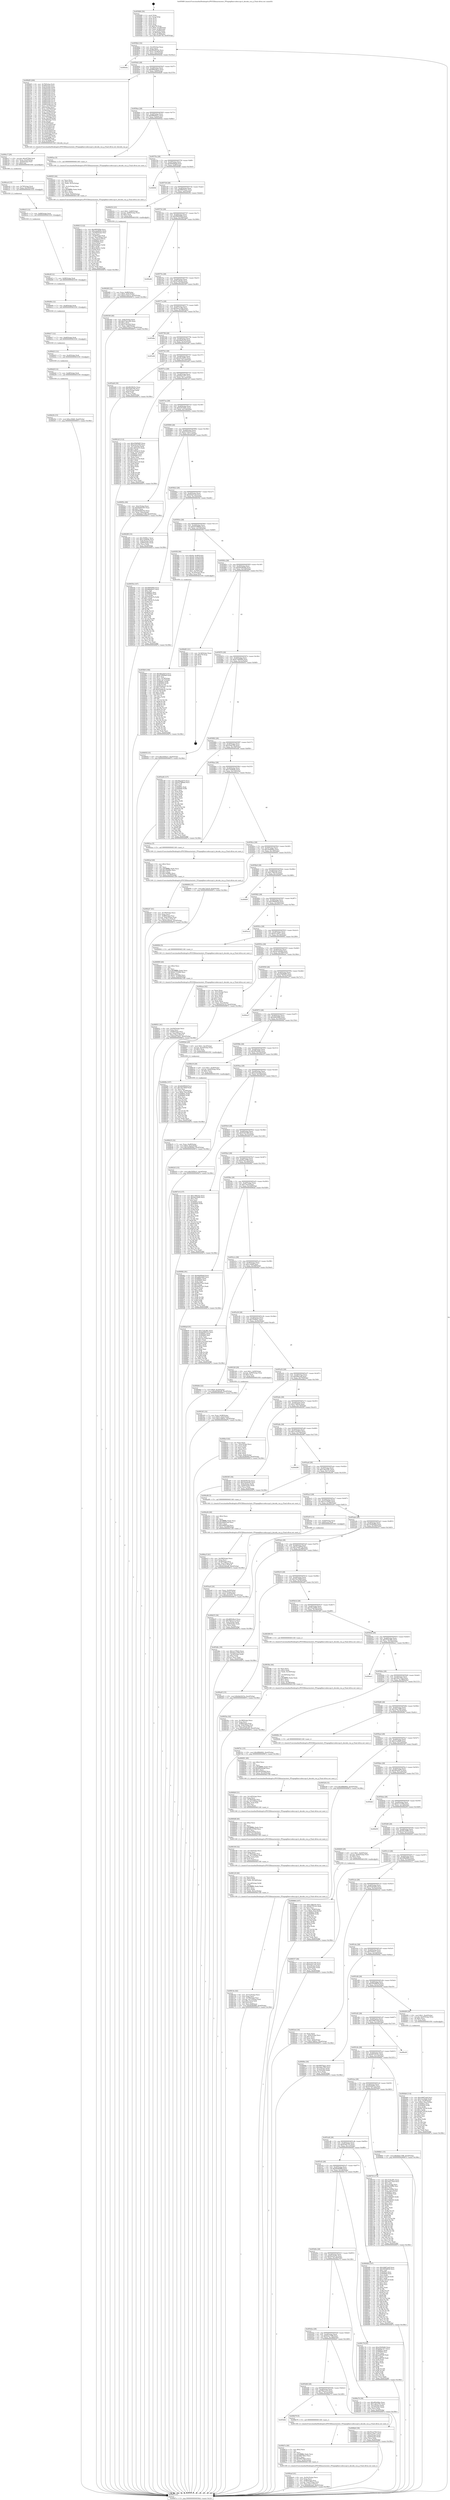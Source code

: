 digraph "0x405680" {
  label = "0x405680 (/mnt/c/Users/mathe/Desktop/tcc/POCII/binaries/extr_FFmpeglibavcodecscpr.h_decode_run_p_Final-ollvm.out::main(0))"
  labelloc = "t"
  node[shape=record]

  Entry [label="",width=0.3,height=0.3,shape=circle,fillcolor=black,style=filled]
  "0x4056b2" [label="{
     0x4056b2 [32]\l
     | [instrs]\l
     &nbsp;&nbsp;0x4056b2 \<+6\>: mov -0xe4(%rbp),%eax\l
     &nbsp;&nbsp;0x4056b8 \<+2\>: mov %eax,%ecx\l
     &nbsp;&nbsp;0x4056ba \<+6\>: sub $0x8620819c,%ecx\l
     &nbsp;&nbsp;0x4056c0 \<+6\>: mov %eax,-0xe8(%rbp)\l
     &nbsp;&nbsp;0x4056c6 \<+6\>: mov %ecx,-0xec(%rbp)\l
     &nbsp;&nbsp;0x4056cc \<+6\>: je 0000000000406d4a \<main+0x16ca\>\l
  }"]
  "0x406d4a" [label="{
     0x406d4a\l
  }", style=dashed]
  "0x4056d2" [label="{
     0x4056d2 [28]\l
     | [instrs]\l
     &nbsp;&nbsp;0x4056d2 \<+5\>: jmp 00000000004056d7 \<main+0x57\>\l
     &nbsp;&nbsp;0x4056d7 \<+6\>: mov -0xe8(%rbp),%eax\l
     &nbsp;&nbsp;0x4056dd \<+5\>: sub $0x8892dbc2,%eax\l
     &nbsp;&nbsp;0x4056e2 \<+6\>: mov %eax,-0xf0(%rbp)\l
     &nbsp;&nbsp;0x4056e8 \<+6\>: je 0000000000406bf9 \<main+0x1579\>\l
  }"]
  Exit [label="",width=0.3,height=0.3,shape=circle,fillcolor=black,style=filled,peripheries=2]
  "0x406bf9" [label="{
     0x406bf9 [206]\l
     | [instrs]\l
     &nbsp;&nbsp;0x406bf9 \<+4\>: mov -0x78(%rbp),%rdi\l
     &nbsp;&nbsp;0x406bfd \<+3\>: mov -0x48(%rbp),%esi\l
     &nbsp;&nbsp;0x406c00 \<+3\>: mov -0x4c(%rbp),%edx\l
     &nbsp;&nbsp;0x406c03 \<+3\>: mov -0x50(%rbp),%ecx\l
     &nbsp;&nbsp;0x406c06 \<+4\>: mov -0x54(%rbp),%r8d\l
     &nbsp;&nbsp;0x406c0a \<+4\>: mov -0x58(%rbp),%r9d\l
     &nbsp;&nbsp;0x406c0e \<+7\>: mov -0x88(%rbp),%rax\l
     &nbsp;&nbsp;0x406c15 \<+7\>: mov -0x98(%rbp),%r10\l
     &nbsp;&nbsp;0x406c1c \<+4\>: mov -0x5c(%rbp),%r11d\l
     &nbsp;&nbsp;0x406c20 \<+3\>: mov -0x60(%rbp),%ebx\l
     &nbsp;&nbsp;0x406c23 \<+7\>: mov -0xa8(%rbp),%r14\l
     &nbsp;&nbsp;0x406c2a \<+7\>: mov -0xb8(%rbp),%r15\l
     &nbsp;&nbsp;0x406c31 \<+4\>: mov -0x64(%rbp),%r12d\l
     &nbsp;&nbsp;0x406c35 \<+4\>: mov -0x68(%rbp),%r13d\l
     &nbsp;&nbsp;0x406c39 \<+6\>: mov %ecx,-0x210(%rbp)\l
     &nbsp;&nbsp;0x406c3f \<+3\>: mov -0x6c(%rbp),%ecx\l
     &nbsp;&nbsp;0x406c42 \<+7\>: mov %rax,-0x218(%rbp)\l
     &nbsp;&nbsp;0x406c49 \<+7\>: mov -0xc8(%rbp),%rax\l
     &nbsp;&nbsp;0x406c50 \<+7\>: mov %rax,-0x220(%rbp)\l
     &nbsp;&nbsp;0x406c57 \<+7\>: mov -0xd8(%rbp),%rax\l
     &nbsp;&nbsp;0x406c5e \<+6\>: mov %ecx,-0x224(%rbp)\l
     &nbsp;&nbsp;0x406c64 \<+6\>: mov -0x210(%rbp),%ecx\l
     &nbsp;&nbsp;0x406c6a \<+7\>: mov %rax,-0x230(%rbp)\l
     &nbsp;&nbsp;0x406c71 \<+7\>: mov -0x218(%rbp),%rax\l
     &nbsp;&nbsp;0x406c78 \<+4\>: mov %rax,(%rsp)\l
     &nbsp;&nbsp;0x406c7c \<+5\>: mov %r10,0x8(%rsp)\l
     &nbsp;&nbsp;0x406c81 \<+5\>: mov %r11d,0x10(%rsp)\l
     &nbsp;&nbsp;0x406c86 \<+4\>: mov %ebx,0x18(%rsp)\l
     &nbsp;&nbsp;0x406c8a \<+5\>: mov %r14,0x20(%rsp)\l
     &nbsp;&nbsp;0x406c8f \<+5\>: mov %r15,0x28(%rsp)\l
     &nbsp;&nbsp;0x406c94 \<+5\>: mov %r12d,0x30(%rsp)\l
     &nbsp;&nbsp;0x406c99 \<+5\>: mov %r13d,0x38(%rsp)\l
     &nbsp;&nbsp;0x406c9e \<+7\>: mov -0x224(%rbp),%r11d\l
     &nbsp;&nbsp;0x406ca5 \<+5\>: mov %r11d,0x40(%rsp)\l
     &nbsp;&nbsp;0x406caa \<+7\>: mov -0x220(%rbp),%rax\l
     &nbsp;&nbsp;0x406cb1 \<+5\>: mov %rax,0x48(%rsp)\l
     &nbsp;&nbsp;0x406cb6 \<+7\>: mov -0x230(%rbp),%rax\l
     &nbsp;&nbsp;0x406cbd \<+5\>: mov %rax,0x50(%rsp)\l
     &nbsp;&nbsp;0x406cc2 \<+5\>: call 00000000004013e0 \<decode_run_p\>\l
     | [calls]\l
     &nbsp;&nbsp;0x4013e0 \{1\} (/mnt/c/Users/mathe/Desktop/tcc/POCII/binaries/extr_FFmpeglibavcodecscpr.h_decode_run_p_Final-ollvm.out::decode_run_p)\l
  }"]
  "0x4056ee" [label="{
     0x4056ee [28]\l
     | [instrs]\l
     &nbsp;&nbsp;0x4056ee \<+5\>: jmp 00000000004056f3 \<main+0x73\>\l
     &nbsp;&nbsp;0x4056f3 \<+6\>: mov -0xe8(%rbp),%eax\l
     &nbsp;&nbsp;0x4056f9 \<+5\>: sub $0x88b6f431,%eax\l
     &nbsp;&nbsp;0x4056fe \<+6\>: mov %eax,-0xf4(%rbp)\l
     &nbsp;&nbsp;0x405704 \<+6\>: je 00000000004065ee \<main+0xf6e\>\l
  }"]
  "0x406d3b" [label="{
     0x406d3b [15]\l
     | [instrs]\l
     &nbsp;&nbsp;0x406d3b \<+10\>: movl $0xcc94d6,-0xe4(%rbp)\l
     &nbsp;&nbsp;0x406d45 \<+5\>: jmp 0000000000406f7e \<main+0x18fe\>\l
  }"]
  "0x4065ee" [label="{
     0x4065ee [5]\l
     | [instrs]\l
     &nbsp;&nbsp;0x4065ee \<+5\>: call 0000000000401160 \<next_i\>\l
     | [calls]\l
     &nbsp;&nbsp;0x401160 \{1\} (/mnt/c/Users/mathe/Desktop/tcc/POCII/binaries/extr_FFmpeglibavcodecscpr.h_decode_run_p_Final-ollvm.out::next_i)\l
  }"]
  "0x40570a" [label="{
     0x40570a [28]\l
     | [instrs]\l
     &nbsp;&nbsp;0x40570a \<+5\>: jmp 000000000040570f \<main+0x8f\>\l
     &nbsp;&nbsp;0x40570f \<+6\>: mov -0xe8(%rbp),%eax\l
     &nbsp;&nbsp;0x405715 \<+5\>: sub $0x8dd99b4f,%eax\l
     &nbsp;&nbsp;0x40571a \<+6\>: mov %eax,-0xf8(%rbp)\l
     &nbsp;&nbsp;0x405720 \<+6\>: je 0000000000406f46 \<main+0x18c6\>\l
  }"]
  "0x406d2f" [label="{
     0x406d2f [12]\l
     | [instrs]\l
     &nbsp;&nbsp;0x406d2f \<+7\>: mov -0xd8(%rbp),%rdi\l
     &nbsp;&nbsp;0x406d36 \<+5\>: call 0000000000401030 \<free@plt\>\l
     | [calls]\l
     &nbsp;&nbsp;0x401030 \{1\} (unknown)\l
  }"]
  "0x406f46" [label="{
     0x406f46\l
  }", style=dashed]
  "0x405726" [label="{
     0x405726 [28]\l
     | [instrs]\l
     &nbsp;&nbsp;0x405726 \<+5\>: jmp 000000000040572b \<main+0xab\>\l
     &nbsp;&nbsp;0x40572b \<+6\>: mov -0xe8(%rbp),%eax\l
     &nbsp;&nbsp;0x405731 \<+5\>: sub $0x99970aa1,%eax\l
     &nbsp;&nbsp;0x405736 \<+6\>: mov %eax,-0xfc(%rbp)\l
     &nbsp;&nbsp;0x40573c \<+6\>: je 0000000000406252 \<main+0xbd2\>\l
  }"]
  "0x406d23" [label="{
     0x406d23 [12]\l
     | [instrs]\l
     &nbsp;&nbsp;0x406d23 \<+7\>: mov -0xc8(%rbp),%rdi\l
     &nbsp;&nbsp;0x406d2a \<+5\>: call 0000000000401030 \<free@plt\>\l
     | [calls]\l
     &nbsp;&nbsp;0x401030 \{1\} (unknown)\l
  }"]
  "0x406252" [label="{
     0x406252 [23]\l
     | [instrs]\l
     &nbsp;&nbsp;0x406252 \<+7\>: movl $0x1,-0x80(%rbp)\l
     &nbsp;&nbsp;0x406259 \<+4\>: movslq -0x80(%rbp),%rax\l
     &nbsp;&nbsp;0x40625d \<+4\>: shl $0x2,%rax\l
     &nbsp;&nbsp;0x406261 \<+3\>: mov %rax,%rdi\l
     &nbsp;&nbsp;0x406264 \<+5\>: call 0000000000401050 \<malloc@plt\>\l
     | [calls]\l
     &nbsp;&nbsp;0x401050 \{1\} (unknown)\l
  }"]
  "0x405742" [label="{
     0x405742 [28]\l
     | [instrs]\l
     &nbsp;&nbsp;0x405742 \<+5\>: jmp 0000000000405747 \<main+0xc7\>\l
     &nbsp;&nbsp;0x405747 \<+6\>: mov -0xe8(%rbp),%eax\l
     &nbsp;&nbsp;0x40574d \<+5\>: sub $0x99f5099d,%eax\l
     &nbsp;&nbsp;0x405752 \<+6\>: mov %eax,-0x100(%rbp)\l
     &nbsp;&nbsp;0x405758 \<+6\>: je 0000000000406e86 \<main+0x1806\>\l
  }"]
  "0x406d17" [label="{
     0x406d17 [12]\l
     | [instrs]\l
     &nbsp;&nbsp;0x406d17 \<+7\>: mov -0xb8(%rbp),%rdi\l
     &nbsp;&nbsp;0x406d1e \<+5\>: call 0000000000401030 \<free@plt\>\l
     | [calls]\l
     &nbsp;&nbsp;0x401030 \{1\} (unknown)\l
  }"]
  "0x406e86" [label="{
     0x406e86\l
  }", style=dashed]
  "0x40575e" [label="{
     0x40575e [28]\l
     | [instrs]\l
     &nbsp;&nbsp;0x40575e \<+5\>: jmp 0000000000405763 \<main+0xe3\>\l
     &nbsp;&nbsp;0x405763 \<+6\>: mov -0xe8(%rbp),%eax\l
     &nbsp;&nbsp;0x405769 \<+5\>: sub $0x9ce40e4e,%eax\l
     &nbsp;&nbsp;0x40576e \<+6\>: mov %eax,-0x104(%rbp)\l
     &nbsp;&nbsp;0x405774 \<+6\>: je 0000000000406300 \<main+0xc80\>\l
  }"]
  "0x406d0b" [label="{
     0x406d0b [12]\l
     | [instrs]\l
     &nbsp;&nbsp;0x406d0b \<+7\>: mov -0xa8(%rbp),%rdi\l
     &nbsp;&nbsp;0x406d12 \<+5\>: call 0000000000401030 \<free@plt\>\l
     | [calls]\l
     &nbsp;&nbsp;0x401030 \{1\} (unknown)\l
  }"]
  "0x406300" [label="{
     0x406300 [40]\l
     | [instrs]\l
     &nbsp;&nbsp;0x406300 \<+6\>: mov -0x8c(%rbp),%eax\l
     &nbsp;&nbsp;0x406306 \<+5\>: add $0x57deced2,%eax\l
     &nbsp;&nbsp;0x40630b \<+3\>: add $0x1,%eax\l
     &nbsp;&nbsp;0x40630e \<+5\>: sub $0x57deced2,%eax\l
     &nbsp;&nbsp;0x406313 \<+6\>: mov %eax,-0x8c(%rbp)\l
     &nbsp;&nbsp;0x406319 \<+10\>: movl $0xb37bdc1f,-0xe4(%rbp)\l
     &nbsp;&nbsp;0x406323 \<+5\>: jmp 0000000000406f7e \<main+0x18fe\>\l
  }"]
  "0x40577a" [label="{
     0x40577a [28]\l
     | [instrs]\l
     &nbsp;&nbsp;0x40577a \<+5\>: jmp 000000000040577f \<main+0xff\>\l
     &nbsp;&nbsp;0x40577f \<+6\>: mov -0xe8(%rbp),%eax\l
     &nbsp;&nbsp;0x405785 \<+5\>: sub $0x9ee1a3b6,%eax\l
     &nbsp;&nbsp;0x40578a \<+6\>: mov %eax,-0x108(%rbp)\l
     &nbsp;&nbsp;0x405790 \<+6\>: je 0000000000405d8a \<main+0x70a\>\l
  }"]
  "0x406cff" [label="{
     0x406cff [12]\l
     | [instrs]\l
     &nbsp;&nbsp;0x406cff \<+7\>: mov -0x98(%rbp),%rdi\l
     &nbsp;&nbsp;0x406d06 \<+5\>: call 0000000000401030 \<free@plt\>\l
     | [calls]\l
     &nbsp;&nbsp;0x401030 \{1\} (unknown)\l
  }"]
  "0x405d8a" [label="{
     0x405d8a\l
  }", style=dashed]
  "0x405796" [label="{
     0x405796 [28]\l
     | [instrs]\l
     &nbsp;&nbsp;0x405796 \<+5\>: jmp 000000000040579b \<main+0x11b\>\l
     &nbsp;&nbsp;0x40579b \<+6\>: mov -0xe8(%rbp),%eax\l
     &nbsp;&nbsp;0x4057a1 \<+5\>: sub $0xa8e83c54,%eax\l
     &nbsp;&nbsp;0x4057a6 \<+6\>: mov %eax,-0x10c(%rbp)\l
     &nbsp;&nbsp;0x4057ac \<+6\>: je 0000000000405e84 \<main+0x804\>\l
  }"]
  "0x406cf3" [label="{
     0x406cf3 [12]\l
     | [instrs]\l
     &nbsp;&nbsp;0x406cf3 \<+7\>: mov -0x88(%rbp),%rdi\l
     &nbsp;&nbsp;0x406cfa \<+5\>: call 0000000000401030 \<free@plt\>\l
     | [calls]\l
     &nbsp;&nbsp;0x401030 \{1\} (unknown)\l
  }"]
  "0x405e84" [label="{
     0x405e84\l
  }", style=dashed]
  "0x4057b2" [label="{
     0x4057b2 [28]\l
     | [instrs]\l
     &nbsp;&nbsp;0x4057b2 \<+5\>: jmp 00000000004057b7 \<main+0x137\>\l
     &nbsp;&nbsp;0x4057b7 \<+6\>: mov -0xe8(%rbp),%eax\l
     &nbsp;&nbsp;0x4057bd \<+5\>: sub $0xa9c22051,%eax\l
     &nbsp;&nbsp;0x4057c2 \<+6\>: mov %eax,-0x110(%rbp)\l
     &nbsp;&nbsp;0x4057c8 \<+6\>: je 0000000000405eb8 \<main+0x838\>\l
  }"]
  "0x406ce4" [label="{
     0x406ce4 [15]\l
     | [instrs]\l
     &nbsp;&nbsp;0x406ce4 \<+4\>: mov -0x78(%rbp),%rdi\l
     &nbsp;&nbsp;0x406ce8 \<+6\>: mov %eax,-0x234(%rbp)\l
     &nbsp;&nbsp;0x406cee \<+5\>: call 0000000000401030 \<free@plt\>\l
     | [calls]\l
     &nbsp;&nbsp;0x401030 \{1\} (unknown)\l
  }"]
  "0x405eb8" [label="{
     0x405eb8 [30]\l
     | [instrs]\l
     &nbsp;&nbsp;0x405eb8 \<+5\>: mov $0x8620819c,%eax\l
     &nbsp;&nbsp;0x405ebd \<+5\>: mov $0xc0efe70b,%ecx\l
     &nbsp;&nbsp;0x405ec2 \<+3\>: mov -0x2c(%rbp),%edx\l
     &nbsp;&nbsp;0x405ec5 \<+3\>: cmp $0x0,%edx\l
     &nbsp;&nbsp;0x405ec8 \<+3\>: cmove %ecx,%eax\l
     &nbsp;&nbsp;0x405ecb \<+6\>: mov %eax,-0xe4(%rbp)\l
     &nbsp;&nbsp;0x405ed1 \<+5\>: jmp 0000000000406f7e \<main+0x18fe\>\l
  }"]
  "0x4057ce" [label="{
     0x4057ce [28]\l
     | [instrs]\l
     &nbsp;&nbsp;0x4057ce \<+5\>: jmp 00000000004057d3 \<main+0x153\>\l
     &nbsp;&nbsp;0x4057d3 \<+6\>: mov -0xe8(%rbp),%eax\l
     &nbsp;&nbsp;0x4057d9 \<+5\>: sub $0xb04ec477,%eax\l
     &nbsp;&nbsp;0x4057de \<+6\>: mov %eax,-0x114(%rbp)\l
     &nbsp;&nbsp;0x4057e4 \<+6\>: je 00000000004061d3 \<main+0xb53\>\l
  }"]
  "0x406cc7" [label="{
     0x406cc7 [29]\l
     | [instrs]\l
     &nbsp;&nbsp;0x406cc7 \<+10\>: movabs $0x4070b6,%rdi\l
     &nbsp;&nbsp;0x406cd1 \<+6\>: mov %eax,-0xe0(%rbp)\l
     &nbsp;&nbsp;0x406cd7 \<+6\>: mov -0xe0(%rbp),%esi\l
     &nbsp;&nbsp;0x406cdd \<+2\>: mov $0x0,%al\l
     &nbsp;&nbsp;0x406cdf \<+5\>: call 0000000000401040 \<printf@plt\>\l
     | [calls]\l
     &nbsp;&nbsp;0x401040 \{1\} (unknown)\l
  }"]
  "0x4061d3" [label="{
     0x4061d3 [112]\l
     | [instrs]\l
     &nbsp;&nbsp;0x4061d3 \<+5\>: mov $0xd39d0b85,%eax\l
     &nbsp;&nbsp;0x4061d8 \<+5\>: mov $0xe243e29d,%ecx\l
     &nbsp;&nbsp;0x4061dd \<+3\>: mov -0x7c(%rbp),%edx\l
     &nbsp;&nbsp;0x4061e0 \<+6\>: sub $0x1483ee15,%edx\l
     &nbsp;&nbsp;0x4061e6 \<+3\>: add $0x1,%edx\l
     &nbsp;&nbsp;0x4061e9 \<+6\>: add $0x1483ee15,%edx\l
     &nbsp;&nbsp;0x4061ef \<+3\>: mov %edx,-0x7c(%rbp)\l
     &nbsp;&nbsp;0x4061f2 \<+7\>: mov 0x40905c,%edx\l
     &nbsp;&nbsp;0x4061f9 \<+7\>: mov 0x409060,%esi\l
     &nbsp;&nbsp;0x406200 \<+2\>: mov %edx,%edi\l
     &nbsp;&nbsp;0x406202 \<+6\>: add $0xe3aaa124,%edi\l
     &nbsp;&nbsp;0x406208 \<+3\>: sub $0x1,%edi\l
     &nbsp;&nbsp;0x40620b \<+6\>: sub $0xe3aaa124,%edi\l
     &nbsp;&nbsp;0x406211 \<+3\>: imul %edi,%edx\l
     &nbsp;&nbsp;0x406214 \<+3\>: and $0x1,%edx\l
     &nbsp;&nbsp;0x406217 \<+3\>: cmp $0x0,%edx\l
     &nbsp;&nbsp;0x40621a \<+4\>: sete %r8b\l
     &nbsp;&nbsp;0x40621e \<+3\>: cmp $0xa,%esi\l
     &nbsp;&nbsp;0x406221 \<+4\>: setl %r9b\l
     &nbsp;&nbsp;0x406225 \<+3\>: mov %r8b,%r10b\l
     &nbsp;&nbsp;0x406228 \<+3\>: and %r9b,%r10b\l
     &nbsp;&nbsp;0x40622b \<+3\>: xor %r9b,%r8b\l
     &nbsp;&nbsp;0x40622e \<+3\>: or %r8b,%r10b\l
     &nbsp;&nbsp;0x406231 \<+4\>: test $0x1,%r10b\l
     &nbsp;&nbsp;0x406235 \<+3\>: cmovne %ecx,%eax\l
     &nbsp;&nbsp;0x406238 \<+6\>: mov %eax,-0xe4(%rbp)\l
     &nbsp;&nbsp;0x40623e \<+5\>: jmp 0000000000406f7e \<main+0x18fe\>\l
  }"]
  "0x4057ea" [label="{
     0x4057ea [28]\l
     | [instrs]\l
     &nbsp;&nbsp;0x4057ea \<+5\>: jmp 00000000004057ef \<main+0x16f\>\l
     &nbsp;&nbsp;0x4057ef \<+6\>: mov -0xe8(%rbp),%eax\l
     &nbsp;&nbsp;0x4057f5 \<+5\>: sub $0xb2f72b01,%eax\l
     &nbsp;&nbsp;0x4057fa \<+6\>: mov %eax,-0x118(%rbp)\l
     &nbsp;&nbsp;0x405800 \<+6\>: je 000000000040695a \<main+0x12da\>\l
  }"]
  "0x406ba6" [label="{
     0x406ba6 [41]\l
     | [instrs]\l
     &nbsp;&nbsp;0x406ba6 \<+6\>: mov -0x20c(%rbp),%ecx\l
     &nbsp;&nbsp;0x406bac \<+3\>: imul %eax,%ecx\l
     &nbsp;&nbsp;0x406baf \<+7\>: mov -0xd8(%rbp),%rsi\l
     &nbsp;&nbsp;0x406bb6 \<+7\>: movslq -0xdc(%rbp),%rdi\l
     &nbsp;&nbsp;0x406bbd \<+3\>: mov %ecx,(%rsi,%rdi,4)\l
     &nbsp;&nbsp;0x406bc0 \<+10\>: movl $0xb96caa6,-0xe4(%rbp)\l
     &nbsp;&nbsp;0x406bca \<+5\>: jmp 0000000000406f7e \<main+0x18fe\>\l
  }"]
  "0x40695a" [label="{
     0x40695a [40]\l
     | [instrs]\l
     &nbsp;&nbsp;0x40695a \<+6\>: mov -0xbc(%rbp),%eax\l
     &nbsp;&nbsp;0x406960 \<+5\>: sub $0x8e8dd183,%eax\l
     &nbsp;&nbsp;0x406965 \<+3\>: add $0x1,%eax\l
     &nbsp;&nbsp;0x406968 \<+5\>: add $0x8e8dd183,%eax\l
     &nbsp;&nbsp;0x40696d \<+6\>: mov %eax,-0xbc(%rbp)\l
     &nbsp;&nbsp;0x406973 \<+10\>: movl $0x6ebc7396,-0xe4(%rbp)\l
     &nbsp;&nbsp;0x40697d \<+5\>: jmp 0000000000406f7e \<main+0x18fe\>\l
  }"]
  "0x405806" [label="{
     0x405806 [28]\l
     | [instrs]\l
     &nbsp;&nbsp;0x405806 \<+5\>: jmp 000000000040580b \<main+0x18b\>\l
     &nbsp;&nbsp;0x40580b \<+6\>: mov -0xe8(%rbp),%eax\l
     &nbsp;&nbsp;0x405811 \<+5\>: sub $0xb37bdc1f,%eax\l
     &nbsp;&nbsp;0x405816 \<+6\>: mov %eax,-0x11c(%rbp)\l
     &nbsp;&nbsp;0x40581c \<+6\>: je 0000000000406289 \<main+0xc09\>\l
  }"]
  "0x406b7e" [label="{
     0x406b7e [40]\l
     | [instrs]\l
     &nbsp;&nbsp;0x406b7e \<+5\>: mov $0x2,%ecx\l
     &nbsp;&nbsp;0x406b83 \<+1\>: cltd\l
     &nbsp;&nbsp;0x406b84 \<+2\>: idiv %ecx\l
     &nbsp;&nbsp;0x406b86 \<+6\>: imul $0xfffffffe,%edx,%ecx\l
     &nbsp;&nbsp;0x406b8c \<+6\>: sub $0x666748a3,%ecx\l
     &nbsp;&nbsp;0x406b92 \<+3\>: add $0x1,%ecx\l
     &nbsp;&nbsp;0x406b95 \<+6\>: add $0x666748a3,%ecx\l
     &nbsp;&nbsp;0x406b9b \<+6\>: mov %ecx,-0x20c(%rbp)\l
     &nbsp;&nbsp;0x406ba1 \<+5\>: call 0000000000401160 \<next_i\>\l
     | [calls]\l
     &nbsp;&nbsp;0x401160 \{1\} (/mnt/c/Users/mathe/Desktop/tcc/POCII/binaries/extr_FFmpeglibavcodecscpr.h_decode_run_p_Final-ollvm.out::next_i)\l
  }"]
  "0x406289" [label="{
     0x406289 [33]\l
     | [instrs]\l
     &nbsp;&nbsp;0x406289 \<+5\>: mov $0x35096a1,%eax\l
     &nbsp;&nbsp;0x40628e \<+5\>: mov $0xc3208e8e,%ecx\l
     &nbsp;&nbsp;0x406293 \<+6\>: mov -0x8c(%rbp),%edx\l
     &nbsp;&nbsp;0x406299 \<+3\>: cmp -0x80(%rbp),%edx\l
     &nbsp;&nbsp;0x40629c \<+3\>: cmovl %ecx,%eax\l
     &nbsp;&nbsp;0x40629f \<+6\>: mov %eax,-0xe4(%rbp)\l
     &nbsp;&nbsp;0x4062a5 \<+5\>: jmp 0000000000406f7e \<main+0x18fe\>\l
  }"]
  "0x405822" [label="{
     0x405822 [28]\l
     | [instrs]\l
     &nbsp;&nbsp;0x405822 \<+5\>: jmp 0000000000405827 \<main+0x1a7\>\l
     &nbsp;&nbsp;0x405827 \<+6\>: mov -0xe8(%rbp),%eax\l
     &nbsp;&nbsp;0x40582d \<+5\>: sub $0xb42b7ce0,%eax\l
     &nbsp;&nbsp;0x405832 \<+6\>: mov %eax,-0x120(%rbp)\l
     &nbsp;&nbsp;0x405838 \<+6\>: je 000000000040655b \<main+0xedb\>\l
  }"]
  "0x405d62" [label="{
     0x405d62\l
  }", style=dashed]
  "0x40655b" [label="{
     0x40655b [147]\l
     | [instrs]\l
     &nbsp;&nbsp;0x40655b \<+5\>: mov $0x99f5099d,%eax\l
     &nbsp;&nbsp;0x406560 \<+5\>: mov $0x88b6f431,%ecx\l
     &nbsp;&nbsp;0x406565 \<+2\>: mov $0x1,%dl\l
     &nbsp;&nbsp;0x406567 \<+7\>: mov 0x40905c,%esi\l
     &nbsp;&nbsp;0x40656e \<+7\>: mov 0x409060,%edi\l
     &nbsp;&nbsp;0x406575 \<+3\>: mov %esi,%r8d\l
     &nbsp;&nbsp;0x406578 \<+7\>: add $0x75834e7b,%r8d\l
     &nbsp;&nbsp;0x40657f \<+4\>: sub $0x1,%r8d\l
     &nbsp;&nbsp;0x406583 \<+7\>: sub $0x75834e7b,%r8d\l
     &nbsp;&nbsp;0x40658a \<+4\>: imul %r8d,%esi\l
     &nbsp;&nbsp;0x40658e \<+3\>: and $0x1,%esi\l
     &nbsp;&nbsp;0x406591 \<+3\>: cmp $0x0,%esi\l
     &nbsp;&nbsp;0x406594 \<+4\>: sete %r9b\l
     &nbsp;&nbsp;0x406598 \<+3\>: cmp $0xa,%edi\l
     &nbsp;&nbsp;0x40659b \<+4\>: setl %r10b\l
     &nbsp;&nbsp;0x40659f \<+3\>: mov %r9b,%r11b\l
     &nbsp;&nbsp;0x4065a2 \<+4\>: xor $0xff,%r11b\l
     &nbsp;&nbsp;0x4065a6 \<+3\>: mov %r10b,%bl\l
     &nbsp;&nbsp;0x4065a9 \<+3\>: xor $0xff,%bl\l
     &nbsp;&nbsp;0x4065ac \<+3\>: xor $0x1,%dl\l
     &nbsp;&nbsp;0x4065af \<+3\>: mov %r11b,%r14b\l
     &nbsp;&nbsp;0x4065b2 \<+4\>: and $0xff,%r14b\l
     &nbsp;&nbsp;0x4065b6 \<+3\>: and %dl,%r9b\l
     &nbsp;&nbsp;0x4065b9 \<+3\>: mov %bl,%r15b\l
     &nbsp;&nbsp;0x4065bc \<+4\>: and $0xff,%r15b\l
     &nbsp;&nbsp;0x4065c0 \<+3\>: and %dl,%r10b\l
     &nbsp;&nbsp;0x4065c3 \<+3\>: or %r9b,%r14b\l
     &nbsp;&nbsp;0x4065c6 \<+3\>: or %r10b,%r15b\l
     &nbsp;&nbsp;0x4065c9 \<+3\>: xor %r15b,%r14b\l
     &nbsp;&nbsp;0x4065cc \<+3\>: or %bl,%r11b\l
     &nbsp;&nbsp;0x4065cf \<+4\>: xor $0xff,%r11b\l
     &nbsp;&nbsp;0x4065d3 \<+3\>: or $0x1,%dl\l
     &nbsp;&nbsp;0x4065d6 \<+3\>: and %dl,%r11b\l
     &nbsp;&nbsp;0x4065d9 \<+3\>: or %r11b,%r14b\l
     &nbsp;&nbsp;0x4065dc \<+4\>: test $0x1,%r14b\l
     &nbsp;&nbsp;0x4065e0 \<+3\>: cmovne %ecx,%eax\l
     &nbsp;&nbsp;0x4065e3 \<+6\>: mov %eax,-0xe4(%rbp)\l
     &nbsp;&nbsp;0x4065e9 \<+5\>: jmp 0000000000406f7e \<main+0x18fe\>\l
  }"]
  "0x40583e" [label="{
     0x40583e [28]\l
     | [instrs]\l
     &nbsp;&nbsp;0x40583e \<+5\>: jmp 0000000000405843 \<main+0x1c3\>\l
     &nbsp;&nbsp;0x405843 \<+6\>: mov -0xe8(%rbp),%eax\l
     &nbsp;&nbsp;0x405849 \<+5\>: sub $0xb47988dd,%eax\l
     &nbsp;&nbsp;0x40584e \<+6\>: mov %eax,-0x124(%rbp)\l
     &nbsp;&nbsp;0x405854 \<+6\>: je 0000000000405f5f \<main+0x8df\>\l
  }"]
  "0x406b79" [label="{
     0x406b79 [5]\l
     | [instrs]\l
     &nbsp;&nbsp;0x406b79 \<+5\>: call 0000000000401160 \<next_i\>\l
     | [calls]\l
     &nbsp;&nbsp;0x401160 \{1\} (/mnt/c/Users/mathe/Desktop/tcc/POCII/binaries/extr_FFmpeglibavcodecscpr.h_decode_run_p_Final-ollvm.out::next_i)\l
  }"]
  "0x405f5f" [label="{
     0x405f5f [90]\l
     | [instrs]\l
     &nbsp;&nbsp;0x405f5f \<+7\>: movl $0x64,-0x48(%rbp)\l
     &nbsp;&nbsp;0x405f66 \<+7\>: movl $0x64,-0x4c(%rbp)\l
     &nbsp;&nbsp;0x405f6d \<+7\>: movl $0x64,-0x50(%rbp)\l
     &nbsp;&nbsp;0x405f74 \<+7\>: movl $0x64,-0x54(%rbp)\l
     &nbsp;&nbsp;0x405f7b \<+7\>: movl $0x64,-0x58(%rbp)\l
     &nbsp;&nbsp;0x405f82 \<+7\>: movl $0x64,-0x5c(%rbp)\l
     &nbsp;&nbsp;0x405f89 \<+7\>: movl $0x64,-0x60(%rbp)\l
     &nbsp;&nbsp;0x405f90 \<+7\>: movl $0x64,-0x64(%rbp)\l
     &nbsp;&nbsp;0x405f97 \<+7\>: movl $0x64,-0x68(%rbp)\l
     &nbsp;&nbsp;0x405f9e \<+7\>: movl $0x64,-0x6c(%rbp)\l
     &nbsp;&nbsp;0x405fa5 \<+7\>: movl $0x1,-0x70(%rbp)\l
     &nbsp;&nbsp;0x405fac \<+4\>: movslq -0x70(%rbp),%rax\l
     &nbsp;&nbsp;0x405fb0 \<+4\>: imul $0xc,%rax,%rdi\l
     &nbsp;&nbsp;0x405fb4 \<+5\>: call 0000000000401050 \<malloc@plt\>\l
     | [calls]\l
     &nbsp;&nbsp;0x401050 \{1\} (unknown)\l
  }"]
  "0x40585a" [label="{
     0x40585a [28]\l
     | [instrs]\l
     &nbsp;&nbsp;0x40585a \<+5\>: jmp 000000000040585f \<main+0x1df\>\l
     &nbsp;&nbsp;0x40585f \<+6\>: mov -0xe8(%rbp),%eax\l
     &nbsp;&nbsp;0x405865 \<+5\>: sub $0xb6548c89,%eax\l
     &nbsp;&nbsp;0x40586a \<+6\>: mov %eax,-0x128(%rbp)\l
     &nbsp;&nbsp;0x405870 \<+6\>: je 0000000000406d83 \<main+0x1703\>\l
  }"]
  "0x406b35" [label="{
     0x406b35 [32]\l
     | [instrs]\l
     &nbsp;&nbsp;0x406b35 \<+7\>: mov %rax,-0xd8(%rbp)\l
     &nbsp;&nbsp;0x406b3c \<+10\>: movl $0x0,-0xdc(%rbp)\l
     &nbsp;&nbsp;0x406b46 \<+10\>: movl $0x3029b90d,-0xe4(%rbp)\l
     &nbsp;&nbsp;0x406b50 \<+5\>: jmp 0000000000406f7e \<main+0x18fe\>\l
  }"]
  "0x406d83" [label="{
     0x406d83 [21]\l
     | [instrs]\l
     &nbsp;&nbsp;0x406d83 \<+3\>: mov -0x34(%rbp),%eax\l
     &nbsp;&nbsp;0x406d86 \<+7\>: add $0x278,%rsp\l
     &nbsp;&nbsp;0x406d8d \<+1\>: pop %rbx\l
     &nbsp;&nbsp;0x406d8e \<+2\>: pop %r12\l
     &nbsp;&nbsp;0x406d90 \<+2\>: pop %r13\l
     &nbsp;&nbsp;0x406d92 \<+2\>: pop %r14\l
     &nbsp;&nbsp;0x406d94 \<+2\>: pop %r15\l
     &nbsp;&nbsp;0x406d96 \<+1\>: pop %rbp\l
     &nbsp;&nbsp;0x406d97 \<+1\>: ret\l
  }"]
  "0x405876" [label="{
     0x405876 [28]\l
     | [instrs]\l
     &nbsp;&nbsp;0x405876 \<+5\>: jmp 000000000040587b \<main+0x1fb\>\l
     &nbsp;&nbsp;0x40587b \<+6\>: mov -0xe8(%rbp),%eax\l
     &nbsp;&nbsp;0x405881 \<+5\>: sub $0xb7d06908,%eax\l
     &nbsp;&nbsp;0x405886 \<+6\>: mov %eax,-0x12c(%rbp)\l
     &nbsp;&nbsp;0x40588c \<+6\>: je 000000000040605f \<main+0x9df\>\l
  }"]
  "0x406ac5" [label="{
     0x406ac5 [41]\l
     | [instrs]\l
     &nbsp;&nbsp;0x406ac5 \<+6\>: mov -0x208(%rbp),%ecx\l
     &nbsp;&nbsp;0x406acb \<+3\>: imul %eax,%ecx\l
     &nbsp;&nbsp;0x406ace \<+7\>: mov -0xc8(%rbp),%rsi\l
     &nbsp;&nbsp;0x406ad5 \<+7\>: movslq -0xcc(%rbp),%rdi\l
     &nbsp;&nbsp;0x406adc \<+3\>: mov %ecx,(%rsi,%rdi,4)\l
     &nbsp;&nbsp;0x406adf \<+10\>: movl $0xd23e6ad6,-0xe4(%rbp)\l
     &nbsp;&nbsp;0x406ae9 \<+5\>: jmp 0000000000406f7e \<main+0x18fe\>\l
  }"]
  "0x40605f" [label="{
     0x40605f [15]\l
     | [instrs]\l
     &nbsp;&nbsp;0x40605f \<+10\>: movl $0x55f5fce7,-0xe4(%rbp)\l
     &nbsp;&nbsp;0x406069 \<+5\>: jmp 0000000000406f7e \<main+0x18fe\>\l
  }"]
  "0x405892" [label="{
     0x405892 [28]\l
     | [instrs]\l
     &nbsp;&nbsp;0x405892 \<+5\>: jmp 0000000000405897 \<main+0x217\>\l
     &nbsp;&nbsp;0x405897 \<+6\>: mov -0xe8(%rbp),%eax\l
     &nbsp;&nbsp;0x40589d \<+5\>: sub $0xc0efe70b,%eax\l
     &nbsp;&nbsp;0x4058a2 \<+6\>: mov %eax,-0x130(%rbp)\l
     &nbsp;&nbsp;0x4058a8 \<+6\>: je 0000000000405ed6 \<main+0x856\>\l
  }"]
  "0x406a9d" [label="{
     0x406a9d [40]\l
     | [instrs]\l
     &nbsp;&nbsp;0x406a9d \<+5\>: mov $0x2,%ecx\l
     &nbsp;&nbsp;0x406aa2 \<+1\>: cltd\l
     &nbsp;&nbsp;0x406aa3 \<+2\>: idiv %ecx\l
     &nbsp;&nbsp;0x406aa5 \<+6\>: imul $0xfffffffe,%edx,%ecx\l
     &nbsp;&nbsp;0x406aab \<+6\>: add $0xe84603ed,%ecx\l
     &nbsp;&nbsp;0x406ab1 \<+3\>: add $0x1,%ecx\l
     &nbsp;&nbsp;0x406ab4 \<+6\>: sub $0xe84603ed,%ecx\l
     &nbsp;&nbsp;0x406aba \<+6\>: mov %ecx,-0x208(%rbp)\l
     &nbsp;&nbsp;0x406ac0 \<+5\>: call 0000000000401160 \<next_i\>\l
     | [calls]\l
     &nbsp;&nbsp;0x401160 \{1\} (/mnt/c/Users/mathe/Desktop/tcc/POCII/binaries/extr_FFmpeglibavcodecscpr.h_decode_run_p_Final-ollvm.out::next_i)\l
  }"]
  "0x405ed6" [label="{
     0x405ed6 [137]\l
     | [instrs]\l
     &nbsp;&nbsp;0x405ed6 \<+5\>: mov $0x482a0d74,%eax\l
     &nbsp;&nbsp;0x405edb \<+5\>: mov $0xb47988dd,%ecx\l
     &nbsp;&nbsp;0x405ee0 \<+2\>: mov $0x1,%dl\l
     &nbsp;&nbsp;0x405ee2 \<+2\>: xor %esi,%esi\l
     &nbsp;&nbsp;0x405ee4 \<+7\>: mov 0x40905c,%edi\l
     &nbsp;&nbsp;0x405eeb \<+8\>: mov 0x409060,%r8d\l
     &nbsp;&nbsp;0x405ef3 \<+3\>: sub $0x1,%esi\l
     &nbsp;&nbsp;0x405ef6 \<+3\>: mov %edi,%r9d\l
     &nbsp;&nbsp;0x405ef9 \<+3\>: add %esi,%r9d\l
     &nbsp;&nbsp;0x405efc \<+4\>: imul %r9d,%edi\l
     &nbsp;&nbsp;0x405f00 \<+3\>: and $0x1,%edi\l
     &nbsp;&nbsp;0x405f03 \<+3\>: cmp $0x0,%edi\l
     &nbsp;&nbsp;0x405f06 \<+4\>: sete %r10b\l
     &nbsp;&nbsp;0x405f0a \<+4\>: cmp $0xa,%r8d\l
     &nbsp;&nbsp;0x405f0e \<+4\>: setl %r11b\l
     &nbsp;&nbsp;0x405f12 \<+3\>: mov %r10b,%bl\l
     &nbsp;&nbsp;0x405f15 \<+3\>: xor $0xff,%bl\l
     &nbsp;&nbsp;0x405f18 \<+3\>: mov %r11b,%r14b\l
     &nbsp;&nbsp;0x405f1b \<+4\>: xor $0xff,%r14b\l
     &nbsp;&nbsp;0x405f1f \<+3\>: xor $0x1,%dl\l
     &nbsp;&nbsp;0x405f22 \<+3\>: mov %bl,%r15b\l
     &nbsp;&nbsp;0x405f25 \<+4\>: and $0xff,%r15b\l
     &nbsp;&nbsp;0x405f29 \<+3\>: and %dl,%r10b\l
     &nbsp;&nbsp;0x405f2c \<+3\>: mov %r14b,%r12b\l
     &nbsp;&nbsp;0x405f2f \<+4\>: and $0xff,%r12b\l
     &nbsp;&nbsp;0x405f33 \<+3\>: and %dl,%r11b\l
     &nbsp;&nbsp;0x405f36 \<+3\>: or %r10b,%r15b\l
     &nbsp;&nbsp;0x405f39 \<+3\>: or %r11b,%r12b\l
     &nbsp;&nbsp;0x405f3c \<+3\>: xor %r12b,%r15b\l
     &nbsp;&nbsp;0x405f3f \<+3\>: or %r14b,%bl\l
     &nbsp;&nbsp;0x405f42 \<+3\>: xor $0xff,%bl\l
     &nbsp;&nbsp;0x405f45 \<+3\>: or $0x1,%dl\l
     &nbsp;&nbsp;0x405f48 \<+2\>: and %dl,%bl\l
     &nbsp;&nbsp;0x405f4a \<+3\>: or %bl,%r15b\l
     &nbsp;&nbsp;0x405f4d \<+4\>: test $0x1,%r15b\l
     &nbsp;&nbsp;0x405f51 \<+3\>: cmovne %ecx,%eax\l
     &nbsp;&nbsp;0x405f54 \<+6\>: mov %eax,-0xe4(%rbp)\l
     &nbsp;&nbsp;0x405f5a \<+5\>: jmp 0000000000406f7e \<main+0x18fe\>\l
  }"]
  "0x4058ae" [label="{
     0x4058ae [28]\l
     | [instrs]\l
     &nbsp;&nbsp;0x4058ae \<+5\>: jmp 00000000004058b3 \<main+0x233\>\l
     &nbsp;&nbsp;0x4058b3 \<+6\>: mov -0xe8(%rbp),%eax\l
     &nbsp;&nbsp;0x4058b9 \<+5\>: sub $0xc3208e8e,%eax\l
     &nbsp;&nbsp;0x4058be \<+6\>: mov %eax,-0x134(%rbp)\l
     &nbsp;&nbsp;0x4058c4 \<+6\>: je 00000000004062aa \<main+0xc2a\>\l
  }"]
  "0x4069fa" [label="{
     0x4069fa [107]\l
     | [instrs]\l
     &nbsp;&nbsp;0x4069fa \<+5\>: mov $0x8dd99b4f,%ecx\l
     &nbsp;&nbsp;0x4069ff \<+5\>: mov $0x34e19bbf,%edx\l
     &nbsp;&nbsp;0x406a04 \<+2\>: xor %esi,%esi\l
     &nbsp;&nbsp;0x406a06 \<+7\>: mov %rax,-0xc8(%rbp)\l
     &nbsp;&nbsp;0x406a0d \<+10\>: movl $0x0,-0xcc(%rbp)\l
     &nbsp;&nbsp;0x406a17 \<+8\>: mov 0x40905c,%r8d\l
     &nbsp;&nbsp;0x406a1f \<+8\>: mov 0x409060,%r9d\l
     &nbsp;&nbsp;0x406a27 \<+3\>: sub $0x1,%esi\l
     &nbsp;&nbsp;0x406a2a \<+3\>: mov %r8d,%r10d\l
     &nbsp;&nbsp;0x406a2d \<+3\>: add %esi,%r10d\l
     &nbsp;&nbsp;0x406a30 \<+4\>: imul %r10d,%r8d\l
     &nbsp;&nbsp;0x406a34 \<+4\>: and $0x1,%r8d\l
     &nbsp;&nbsp;0x406a38 \<+4\>: cmp $0x0,%r8d\l
     &nbsp;&nbsp;0x406a3c \<+4\>: sete %r11b\l
     &nbsp;&nbsp;0x406a40 \<+4\>: cmp $0xa,%r9d\l
     &nbsp;&nbsp;0x406a44 \<+3\>: setl %bl\l
     &nbsp;&nbsp;0x406a47 \<+3\>: mov %r11b,%r14b\l
     &nbsp;&nbsp;0x406a4a \<+3\>: and %bl,%r14b\l
     &nbsp;&nbsp;0x406a4d \<+3\>: xor %bl,%r11b\l
     &nbsp;&nbsp;0x406a50 \<+3\>: or %r11b,%r14b\l
     &nbsp;&nbsp;0x406a53 \<+4\>: test $0x1,%r14b\l
     &nbsp;&nbsp;0x406a57 \<+3\>: cmovne %edx,%ecx\l
     &nbsp;&nbsp;0x406a5a \<+6\>: mov %ecx,-0xe4(%rbp)\l
     &nbsp;&nbsp;0x406a60 \<+5\>: jmp 0000000000406f7e \<main+0x18fe\>\l
  }"]
  "0x4062aa" [label="{
     0x4062aa [5]\l
     | [instrs]\l
     &nbsp;&nbsp;0x4062aa \<+5\>: call 0000000000401160 \<next_i\>\l
     | [calls]\l
     &nbsp;&nbsp;0x401160 \{1\} (/mnt/c/Users/mathe/Desktop/tcc/POCII/binaries/extr_FFmpeglibavcodecscpr.h_decode_run_p_Final-ollvm.out::next_i)\l
  }"]
  "0x4058ca" [label="{
     0x4058ca [28]\l
     | [instrs]\l
     &nbsp;&nbsp;0x4058ca \<+5\>: jmp 00000000004058cf \<main+0x24f\>\l
     &nbsp;&nbsp;0x4058cf \<+6\>: mov -0xe8(%rbp),%eax\l
     &nbsp;&nbsp;0x4058d5 \<+5\>: sub $0xc4ed846a,%eax\l
     &nbsp;&nbsp;0x4058da \<+6\>: mov %eax,-0x138(%rbp)\l
     &nbsp;&nbsp;0x4058e0 \<+6\>: je 0000000000406699 \<main+0x1019\>\l
  }"]
  "0x406931" [label="{
     0x406931 [41]\l
     | [instrs]\l
     &nbsp;&nbsp;0x406931 \<+6\>: mov -0x204(%rbp),%ecx\l
     &nbsp;&nbsp;0x406937 \<+3\>: imul %eax,%ecx\l
     &nbsp;&nbsp;0x40693a \<+7\>: mov -0xb8(%rbp),%rsi\l
     &nbsp;&nbsp;0x406941 \<+7\>: movslq -0xbc(%rbp),%rdi\l
     &nbsp;&nbsp;0x406948 \<+3\>: mov %ecx,(%rsi,%rdi,4)\l
     &nbsp;&nbsp;0x40694b \<+10\>: movl $0xb2f72b01,-0xe4(%rbp)\l
     &nbsp;&nbsp;0x406955 \<+5\>: jmp 0000000000406f7e \<main+0x18fe\>\l
  }"]
  "0x406699" [label="{
     0x406699 [15]\l
     | [instrs]\l
     &nbsp;&nbsp;0x406699 \<+10\>: movl $0x7aee3f,-0xe4(%rbp)\l
     &nbsp;&nbsp;0x4066a3 \<+5\>: jmp 0000000000406f7e \<main+0x18fe\>\l
  }"]
  "0x4058e6" [label="{
     0x4058e6 [28]\l
     | [instrs]\l
     &nbsp;&nbsp;0x4058e6 \<+5\>: jmp 00000000004058eb \<main+0x26b\>\l
     &nbsp;&nbsp;0x4058eb \<+6\>: mov -0xe8(%rbp),%eax\l
     &nbsp;&nbsp;0x4058f1 \<+5\>: sub $0xc7f8d16a,%eax\l
     &nbsp;&nbsp;0x4058f6 \<+6\>: mov %eax,-0x13c(%rbp)\l
     &nbsp;&nbsp;0x4058fc \<+6\>: je 0000000000406f09 \<main+0x1889\>\l
  }"]
  "0x406909" [label="{
     0x406909 [40]\l
     | [instrs]\l
     &nbsp;&nbsp;0x406909 \<+5\>: mov $0x2,%ecx\l
     &nbsp;&nbsp;0x40690e \<+1\>: cltd\l
     &nbsp;&nbsp;0x40690f \<+2\>: idiv %ecx\l
     &nbsp;&nbsp;0x406911 \<+6\>: imul $0xfffffffe,%edx,%ecx\l
     &nbsp;&nbsp;0x406917 \<+6\>: add $0xb1743d9b,%ecx\l
     &nbsp;&nbsp;0x40691d \<+3\>: add $0x1,%ecx\l
     &nbsp;&nbsp;0x406920 \<+6\>: sub $0xb1743d9b,%ecx\l
     &nbsp;&nbsp;0x406926 \<+6\>: mov %ecx,-0x204(%rbp)\l
     &nbsp;&nbsp;0x40692c \<+5\>: call 0000000000401160 \<next_i\>\l
     | [calls]\l
     &nbsp;&nbsp;0x401160 \{1\} (/mnt/c/Users/mathe/Desktop/tcc/POCII/binaries/extr_FFmpeglibavcodecscpr.h_decode_run_p_Final-ollvm.out::next_i)\l
  }"]
  "0x406f09" [label="{
     0x406f09\l
  }", style=dashed]
  "0x405902" [label="{
     0x405902 [28]\l
     | [instrs]\l
     &nbsp;&nbsp;0x405902 \<+5\>: jmp 0000000000405907 \<main+0x287\>\l
     &nbsp;&nbsp;0x405907 \<+6\>: mov -0xe8(%rbp),%eax\l
     &nbsp;&nbsp;0x40590d \<+5\>: sub $0xc890b824,%eax\l
     &nbsp;&nbsp;0x405912 \<+6\>: mov %eax,-0x140(%rbp)\l
     &nbsp;&nbsp;0x405918 \<+6\>: je 0000000000405e1d \<main+0x79d\>\l
  }"]
  "0x405d46" [label="{
     0x405d46 [28]\l
     | [instrs]\l
     &nbsp;&nbsp;0x405d46 \<+5\>: jmp 0000000000405d4b \<main+0x6cb\>\l
     &nbsp;&nbsp;0x405d4b \<+6\>: mov -0xe8(%rbp),%eax\l
     &nbsp;&nbsp;0x405d51 \<+5\>: sub $0x78dcea12,%eax\l
     &nbsp;&nbsp;0x405d56 \<+6\>: mov %eax,-0x1dc(%rbp)\l
     &nbsp;&nbsp;0x405d5c \<+6\>: je 0000000000406b79 \<main+0x14f9\>\l
  }"]
  "0x405e1d" [label="{
     0x405e1d\l
  }", style=dashed]
  "0x40591e" [label="{
     0x40591e [28]\l
     | [instrs]\l
     &nbsp;&nbsp;0x40591e \<+5\>: jmp 0000000000405923 \<main+0x2a3\>\l
     &nbsp;&nbsp;0x405923 \<+6\>: mov -0xe8(%rbp),%eax\l
     &nbsp;&nbsp;0x405929 \<+5\>: sub $0xd1c24f11,%eax\l
     &nbsp;&nbsp;0x40592e \<+6\>: mov %eax,-0x144(%rbp)\l
     &nbsp;&nbsp;0x405934 \<+6\>: je 0000000000406904 \<main+0x1284\>\l
  }"]
  "0x4068e0" [label="{
     0x4068e0 [36]\l
     | [instrs]\l
     &nbsp;&nbsp;0x4068e0 \<+5\>: mov $0xf52a2764,%eax\l
     &nbsp;&nbsp;0x4068e5 \<+5\>: mov $0xd1c24f11,%ecx\l
     &nbsp;&nbsp;0x4068ea \<+6\>: mov -0xbc(%rbp),%edx\l
     &nbsp;&nbsp;0x4068f0 \<+6\>: cmp -0xb0(%rbp),%edx\l
     &nbsp;&nbsp;0x4068f6 \<+3\>: cmovl %ecx,%eax\l
     &nbsp;&nbsp;0x4068f9 \<+6\>: mov %eax,-0xe4(%rbp)\l
     &nbsp;&nbsp;0x4068ff \<+5\>: jmp 0000000000406f7e \<main+0x18fe\>\l
  }"]
  "0x406904" [label="{
     0x406904 [5]\l
     | [instrs]\l
     &nbsp;&nbsp;0x406904 \<+5\>: call 0000000000401160 \<next_i\>\l
     | [calls]\l
     &nbsp;&nbsp;0x401160 \{1\} (/mnt/c/Users/mathe/Desktop/tcc/POCII/binaries/extr_FFmpeglibavcodecscpr.h_decode_run_p_Final-ollvm.out::next_i)\l
  }"]
  "0x40593a" [label="{
     0x40593a [28]\l
     | [instrs]\l
     &nbsp;&nbsp;0x40593a \<+5\>: jmp 000000000040593f \<main+0x2bf\>\l
     &nbsp;&nbsp;0x40593f \<+6\>: mov -0xe8(%rbp),%eax\l
     &nbsp;&nbsp;0x405945 \<+5\>: sub $0xd23e6ad6,%eax\l
     &nbsp;&nbsp;0x40594a \<+6\>: mov %eax,-0x148(%rbp)\l
     &nbsp;&nbsp;0x405950 \<+6\>: je 0000000000406aee \<main+0x146e\>\l
  }"]
  "0x405d2a" [label="{
     0x405d2a [28]\l
     | [instrs]\l
     &nbsp;&nbsp;0x405d2a \<+5\>: jmp 0000000000405d2f \<main+0x6af\>\l
     &nbsp;&nbsp;0x405d2f \<+6\>: mov -0xe8(%rbp),%eax\l
     &nbsp;&nbsp;0x405d35 \<+5\>: sub $0x6ebc7396,%eax\l
     &nbsp;&nbsp;0x405d3a \<+6\>: mov %eax,-0x1d8(%rbp)\l
     &nbsp;&nbsp;0x405d40 \<+6\>: je 00000000004068e0 \<main+0x1260\>\l
  }"]
  "0x406aee" [label="{
     0x406aee [42]\l
     | [instrs]\l
     &nbsp;&nbsp;0x406aee \<+2\>: xor %eax,%eax\l
     &nbsp;&nbsp;0x406af0 \<+6\>: mov -0xcc(%rbp),%ecx\l
     &nbsp;&nbsp;0x406af6 \<+2\>: mov %eax,%edx\l
     &nbsp;&nbsp;0x406af8 \<+2\>: sub %ecx,%edx\l
     &nbsp;&nbsp;0x406afa \<+2\>: mov %eax,%ecx\l
     &nbsp;&nbsp;0x406afc \<+3\>: sub $0x1,%ecx\l
     &nbsp;&nbsp;0x406aff \<+2\>: add %ecx,%edx\l
     &nbsp;&nbsp;0x406b01 \<+2\>: sub %edx,%eax\l
     &nbsp;&nbsp;0x406b03 \<+6\>: mov %eax,-0xcc(%rbp)\l
     &nbsp;&nbsp;0x406b09 \<+10\>: movl $0x6de5d15a,-0xe4(%rbp)\l
     &nbsp;&nbsp;0x406b13 \<+5\>: jmp 0000000000406f7e \<main+0x18fe\>\l
  }"]
  "0x405956" [label="{
     0x405956 [28]\l
     | [instrs]\l
     &nbsp;&nbsp;0x405956 \<+5\>: jmp 000000000040595b \<main+0x2db\>\l
     &nbsp;&nbsp;0x40595b \<+6\>: mov -0xe8(%rbp),%eax\l
     &nbsp;&nbsp;0x405961 \<+5\>: sub $0xd39d0b85,%eax\l
     &nbsp;&nbsp;0x405966 \<+6\>: mov %eax,-0x14c(%rbp)\l
     &nbsp;&nbsp;0x40596c \<+6\>: je 0000000000406e27 \<main+0x17a7\>\l
  }"]
  "0x406a74" [label="{
     0x406a74 [36]\l
     | [instrs]\l
     &nbsp;&nbsp;0x406a74 \<+5\>: mov $0xdf0a0dbe,%eax\l
     &nbsp;&nbsp;0x406a79 \<+5\>: mov $0x1a8a2391,%ecx\l
     &nbsp;&nbsp;0x406a7e \<+6\>: mov -0xcc(%rbp),%edx\l
     &nbsp;&nbsp;0x406a84 \<+6\>: cmp -0xc0(%rbp),%edx\l
     &nbsp;&nbsp;0x406a8a \<+3\>: cmovl %ecx,%eax\l
     &nbsp;&nbsp;0x406a8d \<+6\>: mov %eax,-0xe4(%rbp)\l
     &nbsp;&nbsp;0x406a93 \<+5\>: jmp 0000000000406f7e \<main+0x18fe\>\l
  }"]
  "0x406e27" [label="{
     0x406e27\l
  }", style=dashed]
  "0x405972" [label="{
     0x405972 [28]\l
     | [instrs]\l
     &nbsp;&nbsp;0x405972 \<+5\>: jmp 0000000000405977 \<main+0x2f7\>\l
     &nbsp;&nbsp;0x405977 \<+6\>: mov -0xe8(%rbp),%eax\l
     &nbsp;&nbsp;0x40597d \<+5\>: sub $0xddf244b8,%eax\l
     &nbsp;&nbsp;0x405982 \<+6\>: mov %eax,-0x150(%rbp)\l
     &nbsp;&nbsp;0x405988 \<+6\>: je 00000000004069dd \<main+0x135d\>\l
  }"]
  "0x406866" [label="{
     0x406866 [107]\l
     | [instrs]\l
     &nbsp;&nbsp;0x406866 \<+5\>: mov $0xc7f8d16a,%ecx\l
     &nbsp;&nbsp;0x40686b \<+5\>: mov $0x607051dc,%edx\l
     &nbsp;&nbsp;0x406870 \<+2\>: xor %esi,%esi\l
     &nbsp;&nbsp;0x406872 \<+7\>: mov %rax,-0xb8(%rbp)\l
     &nbsp;&nbsp;0x406879 \<+10\>: movl $0x0,-0xbc(%rbp)\l
     &nbsp;&nbsp;0x406883 \<+8\>: mov 0x40905c,%r8d\l
     &nbsp;&nbsp;0x40688b \<+8\>: mov 0x409060,%r9d\l
     &nbsp;&nbsp;0x406893 \<+3\>: sub $0x1,%esi\l
     &nbsp;&nbsp;0x406896 \<+3\>: mov %r8d,%r10d\l
     &nbsp;&nbsp;0x406899 \<+3\>: add %esi,%r10d\l
     &nbsp;&nbsp;0x40689c \<+4\>: imul %r10d,%r8d\l
     &nbsp;&nbsp;0x4068a0 \<+4\>: and $0x1,%r8d\l
     &nbsp;&nbsp;0x4068a4 \<+4\>: cmp $0x0,%r8d\l
     &nbsp;&nbsp;0x4068a8 \<+4\>: sete %r11b\l
     &nbsp;&nbsp;0x4068ac \<+4\>: cmp $0xa,%r9d\l
     &nbsp;&nbsp;0x4068b0 \<+3\>: setl %bl\l
     &nbsp;&nbsp;0x4068b3 \<+3\>: mov %r11b,%r14b\l
     &nbsp;&nbsp;0x4068b6 \<+3\>: and %bl,%r14b\l
     &nbsp;&nbsp;0x4068b9 \<+3\>: xor %bl,%r11b\l
     &nbsp;&nbsp;0x4068bc \<+3\>: or %r11b,%r14b\l
     &nbsp;&nbsp;0x4068bf \<+4\>: test $0x1,%r14b\l
     &nbsp;&nbsp;0x4068c3 \<+3\>: cmovne %edx,%ecx\l
     &nbsp;&nbsp;0x4068c6 \<+6\>: mov %ecx,-0xe4(%rbp)\l
     &nbsp;&nbsp;0x4068cc \<+5\>: jmp 0000000000406f7e \<main+0x18fe\>\l
  }"]
  "0x4069dd" [label="{
     0x4069dd [29]\l
     | [instrs]\l
     &nbsp;&nbsp;0x4069dd \<+10\>: movl $0x1,-0xc0(%rbp)\l
     &nbsp;&nbsp;0x4069e7 \<+7\>: movslq -0xc0(%rbp),%rax\l
     &nbsp;&nbsp;0x4069ee \<+4\>: shl $0x2,%rax\l
     &nbsp;&nbsp;0x4069f2 \<+3\>: mov %rax,%rdi\l
     &nbsp;&nbsp;0x4069f5 \<+5\>: call 0000000000401050 \<malloc@plt\>\l
     | [calls]\l
     &nbsp;&nbsp;0x401050 \{1\} (unknown)\l
  }"]
  "0x40598e" [label="{
     0x40598e [28]\l
     | [instrs]\l
     &nbsp;&nbsp;0x40598e \<+5\>: jmp 0000000000405993 \<main+0x313\>\l
     &nbsp;&nbsp;0x405993 \<+6\>: mov -0xe8(%rbp),%eax\l
     &nbsp;&nbsp;0x405999 \<+5\>: sub $0xdf0a0dbe,%eax\l
     &nbsp;&nbsp;0x40599e \<+6\>: mov %eax,-0x154(%rbp)\l
     &nbsp;&nbsp;0x4059a4 \<+6\>: je 0000000000406b18 \<main+0x1498\>\l
  }"]
  "0x40661f" [label="{
     0x40661f [122]\l
     | [instrs]\l
     &nbsp;&nbsp;0x40661f \<+5\>: mov $0x99f5099d,%ecx\l
     &nbsp;&nbsp;0x406624 \<+5\>: mov $0xc4ed846a,%edx\l
     &nbsp;&nbsp;0x406629 \<+6\>: mov -0x200(%rbp),%esi\l
     &nbsp;&nbsp;0x40662f \<+3\>: imul %eax,%esi\l
     &nbsp;&nbsp;0x406632 \<+7\>: mov -0xa8(%rbp),%rdi\l
     &nbsp;&nbsp;0x406639 \<+7\>: movslq -0xac(%rbp),%r8\l
     &nbsp;&nbsp;0x406640 \<+4\>: mov %esi,(%rdi,%r8,4)\l
     &nbsp;&nbsp;0x406644 \<+7\>: mov 0x40905c,%eax\l
     &nbsp;&nbsp;0x40664b \<+7\>: mov 0x409060,%esi\l
     &nbsp;&nbsp;0x406652 \<+3\>: mov %eax,%r9d\l
     &nbsp;&nbsp;0x406655 \<+7\>: add $0x416b9a1,%r9d\l
     &nbsp;&nbsp;0x40665c \<+4\>: sub $0x1,%r9d\l
     &nbsp;&nbsp;0x406660 \<+7\>: sub $0x416b9a1,%r9d\l
     &nbsp;&nbsp;0x406667 \<+4\>: imul %r9d,%eax\l
     &nbsp;&nbsp;0x40666b \<+3\>: and $0x1,%eax\l
     &nbsp;&nbsp;0x40666e \<+3\>: cmp $0x0,%eax\l
     &nbsp;&nbsp;0x406671 \<+4\>: sete %r10b\l
     &nbsp;&nbsp;0x406675 \<+3\>: cmp $0xa,%esi\l
     &nbsp;&nbsp;0x406678 \<+4\>: setl %r11b\l
     &nbsp;&nbsp;0x40667c \<+3\>: mov %r10b,%bl\l
     &nbsp;&nbsp;0x40667f \<+3\>: and %r11b,%bl\l
     &nbsp;&nbsp;0x406682 \<+3\>: xor %r11b,%r10b\l
     &nbsp;&nbsp;0x406685 \<+3\>: or %r10b,%bl\l
     &nbsp;&nbsp;0x406688 \<+3\>: test $0x1,%bl\l
     &nbsp;&nbsp;0x40668b \<+3\>: cmovne %edx,%ecx\l
     &nbsp;&nbsp;0x40668e \<+6\>: mov %ecx,-0xe4(%rbp)\l
     &nbsp;&nbsp;0x406694 \<+5\>: jmp 0000000000406f7e \<main+0x18fe\>\l
  }"]
  "0x406b18" [label="{
     0x406b18 [29]\l
     | [instrs]\l
     &nbsp;&nbsp;0x406b18 \<+10\>: movl $0x1,-0xd0(%rbp)\l
     &nbsp;&nbsp;0x406b22 \<+7\>: movslq -0xd0(%rbp),%rax\l
     &nbsp;&nbsp;0x406b29 \<+4\>: shl $0x2,%rax\l
     &nbsp;&nbsp;0x406b2d \<+3\>: mov %rax,%rdi\l
     &nbsp;&nbsp;0x406b30 \<+5\>: call 0000000000401050 \<malloc@plt\>\l
     | [calls]\l
     &nbsp;&nbsp;0x401050 \{1\} (unknown)\l
  }"]
  "0x4059aa" [label="{
     0x4059aa [28]\l
     | [instrs]\l
     &nbsp;&nbsp;0x4059aa \<+5\>: jmp 00000000004059af \<main+0x32f\>\l
     &nbsp;&nbsp;0x4059af \<+6\>: mov -0xe8(%rbp),%eax\l
     &nbsp;&nbsp;0x4059b5 \<+5\>: sub $0xe243e29d,%eax\l
     &nbsp;&nbsp;0x4059ba \<+6\>: mov %eax,-0x158(%rbp)\l
     &nbsp;&nbsp;0x4059c0 \<+6\>: je 0000000000406243 \<main+0xbc3\>\l
  }"]
  "0x4065f3" [label="{
     0x4065f3 [44]\l
     | [instrs]\l
     &nbsp;&nbsp;0x4065f3 \<+2\>: xor %ecx,%ecx\l
     &nbsp;&nbsp;0x4065f5 \<+5\>: mov $0x2,%edx\l
     &nbsp;&nbsp;0x4065fa \<+6\>: mov %edx,-0x1fc(%rbp)\l
     &nbsp;&nbsp;0x406600 \<+1\>: cltd\l
     &nbsp;&nbsp;0x406601 \<+6\>: mov -0x1fc(%rbp),%esi\l
     &nbsp;&nbsp;0x406607 \<+2\>: idiv %esi\l
     &nbsp;&nbsp;0x406609 \<+6\>: imul $0xfffffffe,%edx,%edx\l
     &nbsp;&nbsp;0x40660f \<+3\>: sub $0x1,%ecx\l
     &nbsp;&nbsp;0x406612 \<+2\>: sub %ecx,%edx\l
     &nbsp;&nbsp;0x406614 \<+6\>: mov %edx,-0x200(%rbp)\l
     &nbsp;&nbsp;0x40661a \<+5\>: call 0000000000401160 \<next_i\>\l
     | [calls]\l
     &nbsp;&nbsp;0x401160 \{1\} (/mnt/c/Users/mathe/Desktop/tcc/POCII/binaries/extr_FFmpeglibavcodecscpr.h_decode_run_p_Final-ollvm.out::next_i)\l
  }"]
  "0x406243" [label="{
     0x406243 [15]\l
     | [instrs]\l
     &nbsp;&nbsp;0x406243 \<+10\>: movl $0x55f5fce7,-0xe4(%rbp)\l
     &nbsp;&nbsp;0x40624d \<+5\>: jmp 0000000000406f7e \<main+0x18fe\>\l
  }"]
  "0x4059c6" [label="{
     0x4059c6 [28]\l
     | [instrs]\l
     &nbsp;&nbsp;0x4059c6 \<+5\>: jmp 00000000004059cb \<main+0x34b\>\l
     &nbsp;&nbsp;0x4059cb \<+6\>: mov -0xe8(%rbp),%eax\l
     &nbsp;&nbsp;0x4059d1 \<+5\>: sub $0xf1041546,%eax\l
     &nbsp;&nbsp;0x4059d6 \<+6\>: mov %eax,-0x15c(%rbp)\l
     &nbsp;&nbsp;0x4059dc \<+6\>: je 00000000004067c0 \<main+0x1140\>\l
  }"]
  "0x4064b6" [label="{
     0x4064b6 [114]\l
     | [instrs]\l
     &nbsp;&nbsp;0x4064b6 \<+5\>: mov $0x5d687ee8,%ecx\l
     &nbsp;&nbsp;0x4064bb \<+5\>: mov $0x3c2cfbb6,%edx\l
     &nbsp;&nbsp;0x4064c0 \<+7\>: mov %rax,-0xa8(%rbp)\l
     &nbsp;&nbsp;0x4064c7 \<+10\>: movl $0x0,-0xac(%rbp)\l
     &nbsp;&nbsp;0x4064d1 \<+7\>: mov 0x40905c,%esi\l
     &nbsp;&nbsp;0x4064d8 \<+8\>: mov 0x409060,%r8d\l
     &nbsp;&nbsp;0x4064e0 \<+3\>: mov %esi,%r9d\l
     &nbsp;&nbsp;0x4064e3 \<+7\>: sub $0x9d730530,%r9d\l
     &nbsp;&nbsp;0x4064ea \<+4\>: sub $0x1,%r9d\l
     &nbsp;&nbsp;0x4064ee \<+7\>: add $0x9d730530,%r9d\l
     &nbsp;&nbsp;0x4064f5 \<+4\>: imul %r9d,%esi\l
     &nbsp;&nbsp;0x4064f9 \<+3\>: and $0x1,%esi\l
     &nbsp;&nbsp;0x4064fc \<+3\>: cmp $0x0,%esi\l
     &nbsp;&nbsp;0x4064ff \<+4\>: sete %r10b\l
     &nbsp;&nbsp;0x406503 \<+4\>: cmp $0xa,%r8d\l
     &nbsp;&nbsp;0x406507 \<+4\>: setl %r11b\l
     &nbsp;&nbsp;0x40650b \<+3\>: mov %r10b,%bl\l
     &nbsp;&nbsp;0x40650e \<+3\>: and %r11b,%bl\l
     &nbsp;&nbsp;0x406511 \<+3\>: xor %r11b,%r10b\l
     &nbsp;&nbsp;0x406514 \<+3\>: or %r10b,%bl\l
     &nbsp;&nbsp;0x406517 \<+3\>: test $0x1,%bl\l
     &nbsp;&nbsp;0x40651a \<+3\>: cmovne %edx,%ecx\l
     &nbsp;&nbsp;0x40651d \<+6\>: mov %ecx,-0xe4(%rbp)\l
     &nbsp;&nbsp;0x406523 \<+5\>: jmp 0000000000406f7e \<main+0x18fe\>\l
  }"]
  "0x4067c0" [label="{
     0x4067c0 [137]\l
     | [instrs]\l
     &nbsp;&nbsp;0x4067c0 \<+5\>: mov $0xc7f8d16a,%eax\l
     &nbsp;&nbsp;0x4067c5 \<+5\>: mov $0x4f2c040b,%ecx\l
     &nbsp;&nbsp;0x4067ca \<+2\>: mov $0x1,%dl\l
     &nbsp;&nbsp;0x4067cc \<+2\>: xor %esi,%esi\l
     &nbsp;&nbsp;0x4067ce \<+7\>: mov 0x40905c,%edi\l
     &nbsp;&nbsp;0x4067d5 \<+8\>: mov 0x409060,%r8d\l
     &nbsp;&nbsp;0x4067dd \<+3\>: sub $0x1,%esi\l
     &nbsp;&nbsp;0x4067e0 \<+3\>: mov %edi,%r9d\l
     &nbsp;&nbsp;0x4067e3 \<+3\>: add %esi,%r9d\l
     &nbsp;&nbsp;0x4067e6 \<+4\>: imul %r9d,%edi\l
     &nbsp;&nbsp;0x4067ea \<+3\>: and $0x1,%edi\l
     &nbsp;&nbsp;0x4067ed \<+3\>: cmp $0x0,%edi\l
     &nbsp;&nbsp;0x4067f0 \<+4\>: sete %r10b\l
     &nbsp;&nbsp;0x4067f4 \<+4\>: cmp $0xa,%r8d\l
     &nbsp;&nbsp;0x4067f8 \<+4\>: setl %r11b\l
     &nbsp;&nbsp;0x4067fc \<+3\>: mov %r10b,%bl\l
     &nbsp;&nbsp;0x4067ff \<+3\>: xor $0xff,%bl\l
     &nbsp;&nbsp;0x406802 \<+3\>: mov %r11b,%r14b\l
     &nbsp;&nbsp;0x406805 \<+4\>: xor $0xff,%r14b\l
     &nbsp;&nbsp;0x406809 \<+3\>: xor $0x1,%dl\l
     &nbsp;&nbsp;0x40680c \<+3\>: mov %bl,%r15b\l
     &nbsp;&nbsp;0x40680f \<+4\>: and $0xff,%r15b\l
     &nbsp;&nbsp;0x406813 \<+3\>: and %dl,%r10b\l
     &nbsp;&nbsp;0x406816 \<+3\>: mov %r14b,%r12b\l
     &nbsp;&nbsp;0x406819 \<+4\>: and $0xff,%r12b\l
     &nbsp;&nbsp;0x40681d \<+3\>: and %dl,%r11b\l
     &nbsp;&nbsp;0x406820 \<+3\>: or %r10b,%r15b\l
     &nbsp;&nbsp;0x406823 \<+3\>: or %r11b,%r12b\l
     &nbsp;&nbsp;0x406826 \<+3\>: xor %r12b,%r15b\l
     &nbsp;&nbsp;0x406829 \<+3\>: or %r14b,%bl\l
     &nbsp;&nbsp;0x40682c \<+3\>: xor $0xff,%bl\l
     &nbsp;&nbsp;0x40682f \<+3\>: or $0x1,%dl\l
     &nbsp;&nbsp;0x406832 \<+2\>: and %dl,%bl\l
     &nbsp;&nbsp;0x406834 \<+3\>: or %bl,%r15b\l
     &nbsp;&nbsp;0x406837 \<+4\>: test $0x1,%r15b\l
     &nbsp;&nbsp;0x40683b \<+3\>: cmovne %ecx,%eax\l
     &nbsp;&nbsp;0x40683e \<+6\>: mov %eax,-0xe4(%rbp)\l
     &nbsp;&nbsp;0x406844 \<+5\>: jmp 0000000000406f7e \<main+0x18fe\>\l
  }"]
  "0x4059e2" [label="{
     0x4059e2 [28]\l
     | [instrs]\l
     &nbsp;&nbsp;0x4059e2 \<+5\>: jmp 00000000004059e7 \<main+0x367\>\l
     &nbsp;&nbsp;0x4059e7 \<+6\>: mov -0xe8(%rbp),%eax\l
     &nbsp;&nbsp;0x4059ed \<+5\>: sub $0xf52a2764,%eax\l
     &nbsp;&nbsp;0x4059f2 \<+6\>: mov %eax,-0x160(%rbp)\l
     &nbsp;&nbsp;0x4059f8 \<+6\>: je 0000000000406982 \<main+0x1302\>\l
  }"]
  "0x4063ba" [label="{
     0x4063ba [42]\l
     | [instrs]\l
     &nbsp;&nbsp;0x4063ba \<+6\>: mov -0x1f8(%rbp),%ecx\l
     &nbsp;&nbsp;0x4063c0 \<+3\>: imul %eax,%ecx\l
     &nbsp;&nbsp;0x4063c3 \<+7\>: mov -0x98(%rbp),%rdi\l
     &nbsp;&nbsp;0x4063ca \<+7\>: movslq -0x9c(%rbp),%r8\l
     &nbsp;&nbsp;0x4063d1 \<+4\>: mov %ecx,(%rdi,%r8,4)\l
     &nbsp;&nbsp;0x4063d5 \<+10\>: movl $0x55a83d45,-0xe4(%rbp)\l
     &nbsp;&nbsp;0x4063df \<+5\>: jmp 0000000000406f7e \<main+0x18fe\>\l
  }"]
  "0x406982" [label="{
     0x406982 [91]\l
     | [instrs]\l
     &nbsp;&nbsp;0x406982 \<+5\>: mov $0x8dd99b4f,%eax\l
     &nbsp;&nbsp;0x406987 \<+5\>: mov $0xddf244b8,%ecx\l
     &nbsp;&nbsp;0x40698c \<+7\>: mov 0x40905c,%edx\l
     &nbsp;&nbsp;0x406993 \<+7\>: mov 0x409060,%esi\l
     &nbsp;&nbsp;0x40699a \<+2\>: mov %edx,%edi\l
     &nbsp;&nbsp;0x40699c \<+6\>: add $0x640470e3,%edi\l
     &nbsp;&nbsp;0x4069a2 \<+3\>: sub $0x1,%edi\l
     &nbsp;&nbsp;0x4069a5 \<+6\>: sub $0x640470e3,%edi\l
     &nbsp;&nbsp;0x4069ab \<+3\>: imul %edi,%edx\l
     &nbsp;&nbsp;0x4069ae \<+3\>: and $0x1,%edx\l
     &nbsp;&nbsp;0x4069b1 \<+3\>: cmp $0x0,%edx\l
     &nbsp;&nbsp;0x4069b4 \<+4\>: sete %r8b\l
     &nbsp;&nbsp;0x4069b8 \<+3\>: cmp $0xa,%esi\l
     &nbsp;&nbsp;0x4069bb \<+4\>: setl %r9b\l
     &nbsp;&nbsp;0x4069bf \<+3\>: mov %r8b,%r10b\l
     &nbsp;&nbsp;0x4069c2 \<+3\>: and %r9b,%r10b\l
     &nbsp;&nbsp;0x4069c5 \<+3\>: xor %r9b,%r8b\l
     &nbsp;&nbsp;0x4069c8 \<+3\>: or %r8b,%r10b\l
     &nbsp;&nbsp;0x4069cb \<+4\>: test $0x1,%r10b\l
     &nbsp;&nbsp;0x4069cf \<+3\>: cmovne %ecx,%eax\l
     &nbsp;&nbsp;0x4069d2 \<+6\>: mov %eax,-0xe4(%rbp)\l
     &nbsp;&nbsp;0x4069d8 \<+5\>: jmp 0000000000406f7e \<main+0x18fe\>\l
  }"]
  "0x4059fe" [label="{
     0x4059fe [28]\l
     | [instrs]\l
     &nbsp;&nbsp;0x4059fe \<+5\>: jmp 0000000000405a03 \<main+0x383\>\l
     &nbsp;&nbsp;0x405a03 \<+6\>: mov -0xe8(%rbp),%eax\l
     &nbsp;&nbsp;0x405a09 \<+5\>: sub $0x7aee3f,%eax\l
     &nbsp;&nbsp;0x405a0e \<+6\>: mov %eax,-0x164(%rbp)\l
     &nbsp;&nbsp;0x405a14 \<+6\>: je 00000000004066a8 \<main+0x1028\>\l
  }"]
  "0x40638e" [label="{
     0x40638e [44]\l
     | [instrs]\l
     &nbsp;&nbsp;0x40638e \<+2\>: xor %ecx,%ecx\l
     &nbsp;&nbsp;0x406390 \<+5\>: mov $0x2,%edx\l
     &nbsp;&nbsp;0x406395 \<+6\>: mov %edx,-0x1f4(%rbp)\l
     &nbsp;&nbsp;0x40639b \<+1\>: cltd\l
     &nbsp;&nbsp;0x40639c \<+6\>: mov -0x1f4(%rbp),%esi\l
     &nbsp;&nbsp;0x4063a2 \<+2\>: idiv %esi\l
     &nbsp;&nbsp;0x4063a4 \<+6\>: imul $0xfffffffe,%edx,%edx\l
     &nbsp;&nbsp;0x4063aa \<+3\>: sub $0x1,%ecx\l
     &nbsp;&nbsp;0x4063ad \<+2\>: sub %ecx,%edx\l
     &nbsp;&nbsp;0x4063af \<+6\>: mov %edx,-0x1f8(%rbp)\l
     &nbsp;&nbsp;0x4063b5 \<+5\>: call 0000000000401160 \<next_i\>\l
     | [calls]\l
     &nbsp;&nbsp;0x401160 \{1\} (/mnt/c/Users/mathe/Desktop/tcc/POCII/binaries/extr_FFmpeglibavcodecscpr.h_decode_run_p_Final-ollvm.out::next_i)\l
  }"]
  "0x4066a8" [label="{
     0x4066a8 [91]\l
     | [instrs]\l
     &nbsp;&nbsp;0x4066a8 \<+5\>: mov $0x372bc80c,%eax\l
     &nbsp;&nbsp;0x4066ad \<+5\>: mov $0x6450651b,%ecx\l
     &nbsp;&nbsp;0x4066b2 \<+7\>: mov 0x40905c,%edx\l
     &nbsp;&nbsp;0x4066b9 \<+7\>: mov 0x409060,%esi\l
     &nbsp;&nbsp;0x4066c0 \<+2\>: mov %edx,%edi\l
     &nbsp;&nbsp;0x4066c2 \<+6\>: sub $0xc2ac22d4,%edi\l
     &nbsp;&nbsp;0x4066c8 \<+3\>: sub $0x1,%edi\l
     &nbsp;&nbsp;0x4066cb \<+6\>: add $0xc2ac22d4,%edi\l
     &nbsp;&nbsp;0x4066d1 \<+3\>: imul %edi,%edx\l
     &nbsp;&nbsp;0x4066d4 \<+3\>: and $0x1,%edx\l
     &nbsp;&nbsp;0x4066d7 \<+3\>: cmp $0x0,%edx\l
     &nbsp;&nbsp;0x4066da \<+4\>: sete %r8b\l
     &nbsp;&nbsp;0x4066de \<+3\>: cmp $0xa,%esi\l
     &nbsp;&nbsp;0x4066e1 \<+4\>: setl %r9b\l
     &nbsp;&nbsp;0x4066e5 \<+3\>: mov %r8b,%r10b\l
     &nbsp;&nbsp;0x4066e8 \<+3\>: and %r9b,%r10b\l
     &nbsp;&nbsp;0x4066eb \<+3\>: xor %r9b,%r8b\l
     &nbsp;&nbsp;0x4066ee \<+3\>: or %r8b,%r10b\l
     &nbsp;&nbsp;0x4066f1 \<+4\>: test $0x1,%r10b\l
     &nbsp;&nbsp;0x4066f5 \<+3\>: cmovne %ecx,%eax\l
     &nbsp;&nbsp;0x4066f8 \<+6\>: mov %eax,-0xe4(%rbp)\l
     &nbsp;&nbsp;0x4066fe \<+5\>: jmp 0000000000406f7e \<main+0x18fe\>\l
  }"]
  "0x405a1a" [label="{
     0x405a1a [28]\l
     | [instrs]\l
     &nbsp;&nbsp;0x405a1a \<+5\>: jmp 0000000000405a1f \<main+0x39f\>\l
     &nbsp;&nbsp;0x405a1f \<+6\>: mov -0xe8(%rbp),%eax\l
     &nbsp;&nbsp;0x405a25 \<+5\>: sub $0xcc94d6,%eax\l
     &nbsp;&nbsp;0x405a2a \<+6\>: mov %eax,-0x168(%rbp)\l
     &nbsp;&nbsp;0x405a30 \<+6\>: je 0000000000406d6d \<main+0x16ed\>\l
  }"]
  "0x406345" [label="{
     0x406345 [32]\l
     | [instrs]\l
     &nbsp;&nbsp;0x406345 \<+7\>: mov %rax,-0x98(%rbp)\l
     &nbsp;&nbsp;0x40634c \<+10\>: movl $0x0,-0x9c(%rbp)\l
     &nbsp;&nbsp;0x406356 \<+10\>: movl $0xe7d683a,-0xe4(%rbp)\l
     &nbsp;&nbsp;0x406360 \<+5\>: jmp 0000000000406f7e \<main+0x18fe\>\l
  }"]
  "0x406d6d" [label="{
     0x406d6d [22]\l
     | [instrs]\l
     &nbsp;&nbsp;0x406d6d \<+7\>: movl $0x0,-0x34(%rbp)\l
     &nbsp;&nbsp;0x406d74 \<+10\>: movl $0xb6548c89,-0xe4(%rbp)\l
     &nbsp;&nbsp;0x406d7e \<+5\>: jmp 0000000000406f7e \<main+0x18fe\>\l
  }"]
  "0x405a36" [label="{
     0x405a36 [28]\l
     | [instrs]\l
     &nbsp;&nbsp;0x405a36 \<+5\>: jmp 0000000000405a3b \<main+0x3bb\>\l
     &nbsp;&nbsp;0x405a3b \<+6\>: mov -0xe8(%rbp),%eax\l
     &nbsp;&nbsp;0x405a41 \<+5\>: sub $0x35096a1,%eax\l
     &nbsp;&nbsp;0x405a46 \<+6\>: mov %eax,-0x16c(%rbp)\l
     &nbsp;&nbsp;0x405a4c \<+6\>: je 0000000000406328 \<main+0xca8\>\l
  }"]
  "0x4062d7" [label="{
     0x4062d7 [41]\l
     | [instrs]\l
     &nbsp;&nbsp;0x4062d7 \<+6\>: mov -0x1f0(%rbp),%ecx\l
     &nbsp;&nbsp;0x4062dd \<+3\>: imul %eax,%ecx\l
     &nbsp;&nbsp;0x4062e0 \<+7\>: mov -0x88(%rbp),%rsi\l
     &nbsp;&nbsp;0x4062e7 \<+7\>: movslq -0x8c(%rbp),%rdi\l
     &nbsp;&nbsp;0x4062ee \<+3\>: mov %ecx,(%rsi,%rdi,4)\l
     &nbsp;&nbsp;0x4062f1 \<+10\>: movl $0x9ce40e4e,-0xe4(%rbp)\l
     &nbsp;&nbsp;0x4062fb \<+5\>: jmp 0000000000406f7e \<main+0x18fe\>\l
  }"]
  "0x406328" [label="{
     0x406328 [29]\l
     | [instrs]\l
     &nbsp;&nbsp;0x406328 \<+10\>: movl $0x1,-0x90(%rbp)\l
     &nbsp;&nbsp;0x406332 \<+7\>: movslq -0x90(%rbp),%rax\l
     &nbsp;&nbsp;0x406339 \<+4\>: shl $0x2,%rax\l
     &nbsp;&nbsp;0x40633d \<+3\>: mov %rax,%rdi\l
     &nbsp;&nbsp;0x406340 \<+5\>: call 0000000000401050 \<malloc@plt\>\l
     | [calls]\l
     &nbsp;&nbsp;0x401050 \{1\} (unknown)\l
  }"]
  "0x405a52" [label="{
     0x405a52 [28]\l
     | [instrs]\l
     &nbsp;&nbsp;0x405a52 \<+5\>: jmp 0000000000405a57 \<main+0x3d7\>\l
     &nbsp;&nbsp;0x405a57 \<+6\>: mov -0xe8(%rbp),%eax\l
     &nbsp;&nbsp;0x405a5d \<+5\>: sub $0xb96caa6,%eax\l
     &nbsp;&nbsp;0x405a62 \<+6\>: mov %eax,-0x170(%rbp)\l
     &nbsp;&nbsp;0x405a68 \<+6\>: je 0000000000406bcf \<main+0x154f\>\l
  }"]
  "0x4062af" [label="{
     0x4062af [40]\l
     | [instrs]\l
     &nbsp;&nbsp;0x4062af \<+5\>: mov $0x2,%ecx\l
     &nbsp;&nbsp;0x4062b4 \<+1\>: cltd\l
     &nbsp;&nbsp;0x4062b5 \<+2\>: idiv %ecx\l
     &nbsp;&nbsp;0x4062b7 \<+6\>: imul $0xfffffffe,%edx,%ecx\l
     &nbsp;&nbsp;0x4062bd \<+6\>: add $0xc5b686c,%ecx\l
     &nbsp;&nbsp;0x4062c3 \<+3\>: add $0x1,%ecx\l
     &nbsp;&nbsp;0x4062c6 \<+6\>: sub $0xc5b686c,%ecx\l
     &nbsp;&nbsp;0x4062cc \<+6\>: mov %ecx,-0x1f0(%rbp)\l
     &nbsp;&nbsp;0x4062d2 \<+5\>: call 0000000000401160 \<next_i\>\l
     | [calls]\l
     &nbsp;&nbsp;0x401160 \{1\} (/mnt/c/Users/mathe/Desktop/tcc/POCII/binaries/extr_FFmpeglibavcodecscpr.h_decode_run_p_Final-ollvm.out::next_i)\l
  }"]
  "0x406bcf" [label="{
     0x406bcf [42]\l
     | [instrs]\l
     &nbsp;&nbsp;0x406bcf \<+2\>: xor %eax,%eax\l
     &nbsp;&nbsp;0x406bd1 \<+6\>: mov -0xdc(%rbp),%ecx\l
     &nbsp;&nbsp;0x406bd7 \<+2\>: mov %eax,%edx\l
     &nbsp;&nbsp;0x406bd9 \<+2\>: sub %ecx,%edx\l
     &nbsp;&nbsp;0x406bdb \<+2\>: mov %eax,%ecx\l
     &nbsp;&nbsp;0x406bdd \<+3\>: sub $0x1,%ecx\l
     &nbsp;&nbsp;0x406be0 \<+2\>: add %ecx,%edx\l
     &nbsp;&nbsp;0x406be2 \<+2\>: sub %edx,%eax\l
     &nbsp;&nbsp;0x406be4 \<+6\>: mov %eax,-0xdc(%rbp)\l
     &nbsp;&nbsp;0x406bea \<+10\>: movl $0x3029b90d,-0xe4(%rbp)\l
     &nbsp;&nbsp;0x406bf4 \<+5\>: jmp 0000000000406f7e \<main+0x18fe\>\l
  }"]
  "0x405a6e" [label="{
     0x405a6e [28]\l
     | [instrs]\l
     &nbsp;&nbsp;0x405a6e \<+5\>: jmp 0000000000405a73 \<main+0x3f3\>\l
     &nbsp;&nbsp;0x405a73 \<+6\>: mov -0xe8(%rbp),%eax\l
     &nbsp;&nbsp;0x405a79 \<+5\>: sub $0xe7d683a,%eax\l
     &nbsp;&nbsp;0x405a7e \<+6\>: mov %eax,-0x174(%rbp)\l
     &nbsp;&nbsp;0x405a84 \<+6\>: je 0000000000406365 \<main+0xce5\>\l
  }"]
  "0x406269" [label="{
     0x406269 [32]\l
     | [instrs]\l
     &nbsp;&nbsp;0x406269 \<+7\>: mov %rax,-0x88(%rbp)\l
     &nbsp;&nbsp;0x406270 \<+10\>: movl $0x0,-0x8c(%rbp)\l
     &nbsp;&nbsp;0x40627a \<+10\>: movl $0xb37bdc1f,-0xe4(%rbp)\l
     &nbsp;&nbsp;0x406284 \<+5\>: jmp 0000000000406f7e \<main+0x18fe\>\l
  }"]
  "0x406365" [label="{
     0x406365 [36]\l
     | [instrs]\l
     &nbsp;&nbsp;0x406365 \<+5\>: mov $0x65df2742,%eax\l
     &nbsp;&nbsp;0x40636a \<+5\>: mov $0x35ea6583,%ecx\l
     &nbsp;&nbsp;0x40636f \<+6\>: mov -0x9c(%rbp),%edx\l
     &nbsp;&nbsp;0x406375 \<+6\>: cmp -0x90(%rbp),%edx\l
     &nbsp;&nbsp;0x40637b \<+3\>: cmovl %ecx,%eax\l
     &nbsp;&nbsp;0x40637e \<+6\>: mov %eax,-0xe4(%rbp)\l
     &nbsp;&nbsp;0x406384 \<+5\>: jmp 0000000000406f7e \<main+0x18fe\>\l
  }"]
  "0x405a8a" [label="{
     0x405a8a [28]\l
     | [instrs]\l
     &nbsp;&nbsp;0x405a8a \<+5\>: jmp 0000000000405a8f \<main+0x40f\>\l
     &nbsp;&nbsp;0x405a8f \<+6\>: mov -0xe8(%rbp),%eax\l
     &nbsp;&nbsp;0x405a95 \<+5\>: sub $0x1a5436c5,%eax\l
     &nbsp;&nbsp;0x405a9a \<+6\>: mov %eax,-0x178(%rbp)\l
     &nbsp;&nbsp;0x405aa0 \<+6\>: je 0000000000406d98 \<main+0x1718\>\l
  }"]
  "0x405d0e" [label="{
     0x405d0e [28]\l
     | [instrs]\l
     &nbsp;&nbsp;0x405d0e \<+5\>: jmp 0000000000405d13 \<main+0x693\>\l
     &nbsp;&nbsp;0x405d13 \<+6\>: mov -0xe8(%rbp),%eax\l
     &nbsp;&nbsp;0x405d19 \<+5\>: sub $0x6de5d15a,%eax\l
     &nbsp;&nbsp;0x405d1e \<+6\>: mov %eax,-0x1d4(%rbp)\l
     &nbsp;&nbsp;0x405d24 \<+6\>: je 0000000000406a74 \<main+0x13f4\>\l
  }"]
  "0x406d98" [label="{
     0x406d98\l
  }", style=dashed]
  "0x405aa6" [label="{
     0x405aa6 [28]\l
     | [instrs]\l
     &nbsp;&nbsp;0x405aa6 \<+5\>: jmp 0000000000405aab \<main+0x42b\>\l
     &nbsp;&nbsp;0x405aab \<+6\>: mov -0xe8(%rbp),%eax\l
     &nbsp;&nbsp;0x405ab1 \<+5\>: sub $0x1a8a2391,%eax\l
     &nbsp;&nbsp;0x405ab6 \<+6\>: mov %eax,-0x17c(%rbp)\l
     &nbsp;&nbsp;0x405abc \<+6\>: je 0000000000406a98 \<main+0x1418\>\l
  }"]
  "0x406178" [label="{
     0x406178 [91]\l
     | [instrs]\l
     &nbsp;&nbsp;0x406178 \<+5\>: mov $0xd39d0b85,%eax\l
     &nbsp;&nbsp;0x40617d \<+5\>: mov $0xb04ec477,%ecx\l
     &nbsp;&nbsp;0x406182 \<+7\>: mov 0x40905c,%edx\l
     &nbsp;&nbsp;0x406189 \<+7\>: mov 0x409060,%esi\l
     &nbsp;&nbsp;0x406190 \<+2\>: mov %edx,%edi\l
     &nbsp;&nbsp;0x406192 \<+6\>: add $0xae46549,%edi\l
     &nbsp;&nbsp;0x406198 \<+3\>: sub $0x1,%edi\l
     &nbsp;&nbsp;0x40619b \<+6\>: sub $0xae46549,%edi\l
     &nbsp;&nbsp;0x4061a1 \<+3\>: imul %edi,%edx\l
     &nbsp;&nbsp;0x4061a4 \<+3\>: and $0x1,%edx\l
     &nbsp;&nbsp;0x4061a7 \<+3\>: cmp $0x0,%edx\l
     &nbsp;&nbsp;0x4061aa \<+4\>: sete %r8b\l
     &nbsp;&nbsp;0x4061ae \<+3\>: cmp $0xa,%esi\l
     &nbsp;&nbsp;0x4061b1 \<+4\>: setl %r9b\l
     &nbsp;&nbsp;0x4061b5 \<+3\>: mov %r8b,%r10b\l
     &nbsp;&nbsp;0x4061b8 \<+3\>: and %r9b,%r10b\l
     &nbsp;&nbsp;0x4061bb \<+3\>: xor %r9b,%r8b\l
     &nbsp;&nbsp;0x4061be \<+3\>: or %r8b,%r10b\l
     &nbsp;&nbsp;0x4061c1 \<+4\>: test $0x1,%r10b\l
     &nbsp;&nbsp;0x4061c5 \<+3\>: cmovne %ecx,%eax\l
     &nbsp;&nbsp;0x4061c8 \<+6\>: mov %eax,-0xe4(%rbp)\l
     &nbsp;&nbsp;0x4061ce \<+5\>: jmp 0000000000406f7e \<main+0x18fe\>\l
  }"]
  "0x406a98" [label="{
     0x406a98 [5]\l
     | [instrs]\l
     &nbsp;&nbsp;0x406a98 \<+5\>: call 0000000000401160 \<next_i\>\l
     | [calls]\l
     &nbsp;&nbsp;0x401160 \{1\} (/mnt/c/Users/mathe/Desktop/tcc/POCII/binaries/extr_FFmpeglibavcodecscpr.h_decode_run_p_Final-ollvm.out::next_i)\l
  }"]
  "0x405ac2" [label="{
     0x405ac2 [28]\l
     | [instrs]\l
     &nbsp;&nbsp;0x405ac2 \<+5\>: jmp 0000000000405ac7 \<main+0x447\>\l
     &nbsp;&nbsp;0x405ac7 \<+6\>: mov -0xe8(%rbp),%eax\l
     &nbsp;&nbsp;0x405acd \<+5\>: sub $0x1e37f6d2,%eax\l
     &nbsp;&nbsp;0x405ad2 \<+6\>: mov %eax,-0x180(%rbp)\l
     &nbsp;&nbsp;0x405ad8 \<+6\>: je 0000000000405e93 \<main+0x813\>\l
  }"]
  "0x405cf2" [label="{
     0x405cf2 [28]\l
     | [instrs]\l
     &nbsp;&nbsp;0x405cf2 \<+5\>: jmp 0000000000405cf7 \<main+0x677\>\l
     &nbsp;&nbsp;0x405cf7 \<+6\>: mov -0xe8(%rbp),%eax\l
     &nbsp;&nbsp;0x405cfd \<+5\>: sub $0x6b4608f9,%eax\l
     &nbsp;&nbsp;0x405d02 \<+6\>: mov %eax,-0x1d0(%rbp)\l
     &nbsp;&nbsp;0x405d08 \<+6\>: je 0000000000406178 \<main+0xaf8\>\l
  }"]
  "0x405e93" [label="{
     0x405e93 [13]\l
     | [instrs]\l
     &nbsp;&nbsp;0x405e93 \<+4\>: mov -0x40(%rbp),%rax\l
     &nbsp;&nbsp;0x405e97 \<+4\>: mov 0x8(%rax),%rdi\l
     &nbsp;&nbsp;0x405e9b \<+5\>: call 0000000000401060 \<atoi@plt\>\l
     | [calls]\l
     &nbsp;&nbsp;0x401060 \{1\} (unknown)\l
  }"]
  "0x405ade" [label="{
     0x405ade [28]\l
     | [instrs]\l
     &nbsp;&nbsp;0x405ade \<+5\>: jmp 0000000000405ae3 \<main+0x463\>\l
     &nbsp;&nbsp;0x405ae3 \<+6\>: mov -0xe8(%rbp),%eax\l
     &nbsp;&nbsp;0x405ae9 \<+5\>: sub $0x3029b90d,%eax\l
     &nbsp;&nbsp;0x405aee \<+6\>: mov %eax,-0x184(%rbp)\l
     &nbsp;&nbsp;0x405af4 \<+6\>: je 0000000000406b55 \<main+0x14d5\>\l
  }"]
  "0x406406" [label="{
     0x406406 [147]\l
     | [instrs]\l
     &nbsp;&nbsp;0x406406 \<+5\>: mov $0x5d687ee8,%eax\l
     &nbsp;&nbsp;0x40640b \<+5\>: mov $0x59548836,%ecx\l
     &nbsp;&nbsp;0x406410 \<+2\>: mov $0x1,%dl\l
     &nbsp;&nbsp;0x406412 \<+7\>: mov 0x40905c,%esi\l
     &nbsp;&nbsp;0x406419 \<+7\>: mov 0x409060,%edi\l
     &nbsp;&nbsp;0x406420 \<+3\>: mov %esi,%r8d\l
     &nbsp;&nbsp;0x406423 \<+7\>: sub $0xec7d5cc8,%r8d\l
     &nbsp;&nbsp;0x40642a \<+4\>: sub $0x1,%r8d\l
     &nbsp;&nbsp;0x40642e \<+7\>: add $0xec7d5cc8,%r8d\l
     &nbsp;&nbsp;0x406435 \<+4\>: imul %r8d,%esi\l
     &nbsp;&nbsp;0x406439 \<+3\>: and $0x1,%esi\l
     &nbsp;&nbsp;0x40643c \<+3\>: cmp $0x0,%esi\l
     &nbsp;&nbsp;0x40643f \<+4\>: sete %r9b\l
     &nbsp;&nbsp;0x406443 \<+3\>: cmp $0xa,%edi\l
     &nbsp;&nbsp;0x406446 \<+4\>: setl %r10b\l
     &nbsp;&nbsp;0x40644a \<+3\>: mov %r9b,%r11b\l
     &nbsp;&nbsp;0x40644d \<+4\>: xor $0xff,%r11b\l
     &nbsp;&nbsp;0x406451 \<+3\>: mov %r10b,%bl\l
     &nbsp;&nbsp;0x406454 \<+3\>: xor $0xff,%bl\l
     &nbsp;&nbsp;0x406457 \<+3\>: xor $0x0,%dl\l
     &nbsp;&nbsp;0x40645a \<+3\>: mov %r11b,%r14b\l
     &nbsp;&nbsp;0x40645d \<+4\>: and $0x0,%r14b\l
     &nbsp;&nbsp;0x406461 \<+3\>: and %dl,%r9b\l
     &nbsp;&nbsp;0x406464 \<+3\>: mov %bl,%r15b\l
     &nbsp;&nbsp;0x406467 \<+4\>: and $0x0,%r15b\l
     &nbsp;&nbsp;0x40646b \<+3\>: and %dl,%r10b\l
     &nbsp;&nbsp;0x40646e \<+3\>: or %r9b,%r14b\l
     &nbsp;&nbsp;0x406471 \<+3\>: or %r10b,%r15b\l
     &nbsp;&nbsp;0x406474 \<+3\>: xor %r15b,%r14b\l
     &nbsp;&nbsp;0x406477 \<+3\>: or %bl,%r11b\l
     &nbsp;&nbsp;0x40647a \<+4\>: xor $0xff,%r11b\l
     &nbsp;&nbsp;0x40647e \<+3\>: or $0x0,%dl\l
     &nbsp;&nbsp;0x406481 \<+3\>: and %dl,%r11b\l
     &nbsp;&nbsp;0x406484 \<+3\>: or %r11b,%r14b\l
     &nbsp;&nbsp;0x406487 \<+4\>: test $0x1,%r14b\l
     &nbsp;&nbsp;0x40648b \<+3\>: cmovne %ecx,%eax\l
     &nbsp;&nbsp;0x40648e \<+6\>: mov %eax,-0xe4(%rbp)\l
     &nbsp;&nbsp;0x406494 \<+5\>: jmp 0000000000406f7e \<main+0x18fe\>\l
  }"]
  "0x406b55" [label="{
     0x406b55 [36]\l
     | [instrs]\l
     &nbsp;&nbsp;0x406b55 \<+5\>: mov $0x8892dbc2,%eax\l
     &nbsp;&nbsp;0x406b5a \<+5\>: mov $0x78dcea12,%ecx\l
     &nbsp;&nbsp;0x406b5f \<+6\>: mov -0xdc(%rbp),%edx\l
     &nbsp;&nbsp;0x406b65 \<+6\>: cmp -0xd0(%rbp),%edx\l
     &nbsp;&nbsp;0x406b6b \<+3\>: cmovl %ecx,%eax\l
     &nbsp;&nbsp;0x406b6e \<+6\>: mov %eax,-0xe4(%rbp)\l
     &nbsp;&nbsp;0x406b74 \<+5\>: jmp 0000000000406f7e \<main+0x18fe\>\l
  }"]
  "0x405afa" [label="{
     0x405afa [28]\l
     | [instrs]\l
     &nbsp;&nbsp;0x405afa \<+5\>: jmp 0000000000405aff \<main+0x47f\>\l
     &nbsp;&nbsp;0x405aff \<+6\>: mov -0xe8(%rbp),%eax\l
     &nbsp;&nbsp;0x405b05 \<+5\>: sub $0x32ad6758,%eax\l
     &nbsp;&nbsp;0x405b0a \<+6\>: mov %eax,-0x188(%rbp)\l
     &nbsp;&nbsp;0x405b10 \<+6\>: je 0000000000405d6c \<main+0x6ec\>\l
  }"]
  "0x405cd6" [label="{
     0x405cd6 [28]\l
     | [instrs]\l
     &nbsp;&nbsp;0x405cd6 \<+5\>: jmp 0000000000405cdb \<main+0x65b\>\l
     &nbsp;&nbsp;0x405cdb \<+6\>: mov -0xe8(%rbp),%eax\l
     &nbsp;&nbsp;0x405ce1 \<+5\>: sub $0x65df2742,%eax\l
     &nbsp;&nbsp;0x405ce6 \<+6\>: mov %eax,-0x1cc(%rbp)\l
     &nbsp;&nbsp;0x405cec \<+6\>: je 0000000000406406 \<main+0xd86\>\l
  }"]
  "0x405d6c" [label="{
     0x405d6c [30]\l
     | [instrs]\l
     &nbsp;&nbsp;0x405d6c \<+5\>: mov $0x1e37f6d2,%eax\l
     &nbsp;&nbsp;0x405d71 \<+5\>: mov $0x9ee1a3b6,%ecx\l
     &nbsp;&nbsp;0x405d76 \<+3\>: mov -0x30(%rbp),%edx\l
     &nbsp;&nbsp;0x405d79 \<+3\>: cmp $0x2,%edx\l
     &nbsp;&nbsp;0x405d7c \<+3\>: cmovne %ecx,%eax\l
     &nbsp;&nbsp;0x405d7f \<+6\>: mov %eax,-0xe4(%rbp)\l
     &nbsp;&nbsp;0x405d85 \<+5\>: jmp 0000000000406f7e \<main+0x18fe\>\l
  }"]
  "0x405b16" [label="{
     0x405b16 [28]\l
     | [instrs]\l
     &nbsp;&nbsp;0x405b16 \<+5\>: jmp 0000000000405b1b \<main+0x49b\>\l
     &nbsp;&nbsp;0x405b1b \<+6\>: mov -0xe8(%rbp),%eax\l
     &nbsp;&nbsp;0x405b21 \<+5\>: sub $0x34e19bbf,%eax\l
     &nbsp;&nbsp;0x405b26 \<+6\>: mov %eax,-0x18c(%rbp)\l
     &nbsp;&nbsp;0x405b2c \<+6\>: je 0000000000406a65 \<main+0x13e5\>\l
  }"]
  "0x406f7e" [label="{
     0x406f7e [5]\l
     | [instrs]\l
     &nbsp;&nbsp;0x406f7e \<+5\>: jmp 00000000004056b2 \<main+0x32\>\l
  }"]
  "0x405680" [label="{
     0x405680 [50]\l
     | [instrs]\l
     &nbsp;&nbsp;0x405680 \<+1\>: push %rbp\l
     &nbsp;&nbsp;0x405681 \<+3\>: mov %rsp,%rbp\l
     &nbsp;&nbsp;0x405684 \<+2\>: push %r15\l
     &nbsp;&nbsp;0x405686 \<+2\>: push %r14\l
     &nbsp;&nbsp;0x405688 \<+2\>: push %r13\l
     &nbsp;&nbsp;0x40568a \<+2\>: push %r12\l
     &nbsp;&nbsp;0x40568c \<+1\>: push %rbx\l
     &nbsp;&nbsp;0x40568d \<+7\>: sub $0x278,%rsp\l
     &nbsp;&nbsp;0x405694 \<+7\>: movl $0x0,-0x34(%rbp)\l
     &nbsp;&nbsp;0x40569b \<+3\>: mov %edi,-0x38(%rbp)\l
     &nbsp;&nbsp;0x40569e \<+4\>: mov %rsi,-0x40(%rbp)\l
     &nbsp;&nbsp;0x4056a2 \<+3\>: mov -0x38(%rbp),%edi\l
     &nbsp;&nbsp;0x4056a5 \<+3\>: mov %edi,-0x30(%rbp)\l
     &nbsp;&nbsp;0x4056a8 \<+10\>: movl $0x32ad6758,-0xe4(%rbp)\l
  }"]
  "0x405ea0" [label="{
     0x405ea0 [24]\l
     | [instrs]\l
     &nbsp;&nbsp;0x405ea0 \<+3\>: mov %eax,-0x44(%rbp)\l
     &nbsp;&nbsp;0x405ea3 \<+3\>: mov -0x44(%rbp),%eax\l
     &nbsp;&nbsp;0x405ea6 \<+3\>: mov %eax,-0x2c(%rbp)\l
     &nbsp;&nbsp;0x405ea9 \<+10\>: movl $0xa9c22051,-0xe4(%rbp)\l
     &nbsp;&nbsp;0x405eb3 \<+5\>: jmp 0000000000406f7e \<main+0x18fe\>\l
  }"]
  "0x405fb9" [label="{
     0x405fb9 [166]\l
     | [instrs]\l
     &nbsp;&nbsp;0x405fb9 \<+5\>: mov $0x482a0d74,%ecx\l
     &nbsp;&nbsp;0x405fbe \<+5\>: mov $0xb7d06908,%edx\l
     &nbsp;&nbsp;0x405fc3 \<+3\>: mov $0x1,%sil\l
     &nbsp;&nbsp;0x405fc6 \<+4\>: mov %rax,-0x78(%rbp)\l
     &nbsp;&nbsp;0x405fca \<+7\>: movl $0x0,-0x7c(%rbp)\l
     &nbsp;&nbsp;0x405fd1 \<+8\>: mov 0x40905c,%r8d\l
     &nbsp;&nbsp;0x405fd9 \<+8\>: mov 0x409060,%r9d\l
     &nbsp;&nbsp;0x405fe1 \<+3\>: mov %r8d,%r10d\l
     &nbsp;&nbsp;0x405fe4 \<+7\>: sub $0x93da6cd1,%r10d\l
     &nbsp;&nbsp;0x405feb \<+4\>: sub $0x1,%r10d\l
     &nbsp;&nbsp;0x405fef \<+7\>: add $0x93da6cd1,%r10d\l
     &nbsp;&nbsp;0x405ff6 \<+4\>: imul %r10d,%r8d\l
     &nbsp;&nbsp;0x405ffa \<+4\>: and $0x1,%r8d\l
     &nbsp;&nbsp;0x405ffe \<+4\>: cmp $0x0,%r8d\l
     &nbsp;&nbsp;0x406002 \<+4\>: sete %r11b\l
     &nbsp;&nbsp;0x406006 \<+4\>: cmp $0xa,%r9d\l
     &nbsp;&nbsp;0x40600a \<+3\>: setl %bl\l
     &nbsp;&nbsp;0x40600d \<+3\>: mov %r11b,%r14b\l
     &nbsp;&nbsp;0x406010 \<+4\>: xor $0xff,%r14b\l
     &nbsp;&nbsp;0x406014 \<+3\>: mov %bl,%r15b\l
     &nbsp;&nbsp;0x406017 \<+4\>: xor $0xff,%r15b\l
     &nbsp;&nbsp;0x40601b \<+4\>: xor $0x0,%sil\l
     &nbsp;&nbsp;0x40601f \<+3\>: mov %r14b,%r12b\l
     &nbsp;&nbsp;0x406022 \<+4\>: and $0x0,%r12b\l
     &nbsp;&nbsp;0x406026 \<+3\>: and %sil,%r11b\l
     &nbsp;&nbsp;0x406029 \<+3\>: mov %r15b,%r13b\l
     &nbsp;&nbsp;0x40602c \<+4\>: and $0x0,%r13b\l
     &nbsp;&nbsp;0x406030 \<+3\>: and %sil,%bl\l
     &nbsp;&nbsp;0x406033 \<+3\>: or %r11b,%r12b\l
     &nbsp;&nbsp;0x406036 \<+3\>: or %bl,%r13b\l
     &nbsp;&nbsp;0x406039 \<+3\>: xor %r13b,%r12b\l
     &nbsp;&nbsp;0x40603c \<+3\>: or %r15b,%r14b\l
     &nbsp;&nbsp;0x40603f \<+4\>: xor $0xff,%r14b\l
     &nbsp;&nbsp;0x406043 \<+4\>: or $0x0,%sil\l
     &nbsp;&nbsp;0x406047 \<+3\>: and %sil,%r14b\l
     &nbsp;&nbsp;0x40604a \<+3\>: or %r14b,%r12b\l
     &nbsp;&nbsp;0x40604d \<+4\>: test $0x1,%r12b\l
     &nbsp;&nbsp;0x406051 \<+3\>: cmovne %edx,%ecx\l
     &nbsp;&nbsp;0x406054 \<+6\>: mov %ecx,-0xe4(%rbp)\l
     &nbsp;&nbsp;0x40605a \<+5\>: jmp 0000000000406f7e \<main+0x18fe\>\l
  }"]
  "0x406703" [label="{
     0x406703 [174]\l
     | [instrs]\l
     &nbsp;&nbsp;0x406703 \<+5\>: mov $0x372bc80c,%eax\l
     &nbsp;&nbsp;0x406708 \<+5\>: mov $0x395c70ad,%ecx\l
     &nbsp;&nbsp;0x40670d \<+2\>: mov $0x1,%dl\l
     &nbsp;&nbsp;0x40670f \<+6\>: mov -0xac(%rbp),%esi\l
     &nbsp;&nbsp;0x406715 \<+6\>: add $0xbfe3e89b,%esi\l
     &nbsp;&nbsp;0x40671b \<+3\>: add $0x1,%esi\l
     &nbsp;&nbsp;0x40671e \<+6\>: sub $0xbfe3e89b,%esi\l
     &nbsp;&nbsp;0x406724 \<+6\>: mov %esi,-0xac(%rbp)\l
     &nbsp;&nbsp;0x40672a \<+7\>: mov 0x40905c,%esi\l
     &nbsp;&nbsp;0x406731 \<+7\>: mov 0x409060,%edi\l
     &nbsp;&nbsp;0x406738 \<+3\>: mov %esi,%r8d\l
     &nbsp;&nbsp;0x40673b \<+7\>: sub $0x33fdbb65,%r8d\l
     &nbsp;&nbsp;0x406742 \<+4\>: sub $0x1,%r8d\l
     &nbsp;&nbsp;0x406746 \<+7\>: add $0x33fdbb65,%r8d\l
     &nbsp;&nbsp;0x40674d \<+4\>: imul %r8d,%esi\l
     &nbsp;&nbsp;0x406751 \<+3\>: and $0x1,%esi\l
     &nbsp;&nbsp;0x406754 \<+3\>: cmp $0x0,%esi\l
     &nbsp;&nbsp;0x406757 \<+4\>: sete %r9b\l
     &nbsp;&nbsp;0x40675b \<+3\>: cmp $0xa,%edi\l
     &nbsp;&nbsp;0x40675e \<+4\>: setl %r10b\l
     &nbsp;&nbsp;0x406762 \<+3\>: mov %r9b,%r11b\l
     &nbsp;&nbsp;0x406765 \<+4\>: xor $0xff,%r11b\l
     &nbsp;&nbsp;0x406769 \<+3\>: mov %r10b,%bl\l
     &nbsp;&nbsp;0x40676c \<+3\>: xor $0xff,%bl\l
     &nbsp;&nbsp;0x40676f \<+3\>: xor $0x0,%dl\l
     &nbsp;&nbsp;0x406772 \<+3\>: mov %r11b,%r14b\l
     &nbsp;&nbsp;0x406775 \<+4\>: and $0x0,%r14b\l
     &nbsp;&nbsp;0x406779 \<+3\>: and %dl,%r9b\l
     &nbsp;&nbsp;0x40677c \<+3\>: mov %bl,%r15b\l
     &nbsp;&nbsp;0x40677f \<+4\>: and $0x0,%r15b\l
     &nbsp;&nbsp;0x406783 \<+3\>: and %dl,%r10b\l
     &nbsp;&nbsp;0x406786 \<+3\>: or %r9b,%r14b\l
     &nbsp;&nbsp;0x406789 \<+3\>: or %r10b,%r15b\l
     &nbsp;&nbsp;0x40678c \<+3\>: xor %r15b,%r14b\l
     &nbsp;&nbsp;0x40678f \<+3\>: or %bl,%r11b\l
     &nbsp;&nbsp;0x406792 \<+4\>: xor $0xff,%r11b\l
     &nbsp;&nbsp;0x406796 \<+3\>: or $0x0,%dl\l
     &nbsp;&nbsp;0x406799 \<+3\>: and %dl,%r11b\l
     &nbsp;&nbsp;0x40679c \<+3\>: or %r11b,%r14b\l
     &nbsp;&nbsp;0x40679f \<+4\>: test $0x1,%r14b\l
     &nbsp;&nbsp;0x4067a3 \<+3\>: cmovne %ecx,%eax\l
     &nbsp;&nbsp;0x4067a6 \<+6\>: mov %eax,-0xe4(%rbp)\l
     &nbsp;&nbsp;0x4067ac \<+5\>: jmp 0000000000406f7e \<main+0x18fe\>\l
  }"]
  "0x406a65" [label="{
     0x406a65 [15]\l
     | [instrs]\l
     &nbsp;&nbsp;0x406a65 \<+10\>: movl $0x6de5d15a,-0xe4(%rbp)\l
     &nbsp;&nbsp;0x406a6f \<+5\>: jmp 0000000000406f7e \<main+0x18fe\>\l
  }"]
  "0x405b32" [label="{
     0x405b32 [28]\l
     | [instrs]\l
     &nbsp;&nbsp;0x405b32 \<+5\>: jmp 0000000000405b37 \<main+0x4b7\>\l
     &nbsp;&nbsp;0x405b37 \<+6\>: mov -0xe8(%rbp),%eax\l
     &nbsp;&nbsp;0x405b3d \<+5\>: sub $0x35ea6583,%eax\l
     &nbsp;&nbsp;0x405b42 \<+6\>: mov %eax,-0x190(%rbp)\l
     &nbsp;&nbsp;0x405b48 \<+6\>: je 0000000000406389 \<main+0xd09\>\l
  }"]
  "0x405cba" [label="{
     0x405cba [28]\l
     | [instrs]\l
     &nbsp;&nbsp;0x405cba \<+5\>: jmp 0000000000405cbf \<main+0x63f\>\l
     &nbsp;&nbsp;0x405cbf \<+6\>: mov -0xe8(%rbp),%eax\l
     &nbsp;&nbsp;0x405cc5 \<+5\>: sub $0x6450651b,%eax\l
     &nbsp;&nbsp;0x405cca \<+6\>: mov %eax,-0x1c8(%rbp)\l
     &nbsp;&nbsp;0x405cd0 \<+6\>: je 0000000000406703 \<main+0x1083\>\l
  }"]
  "0x406389" [label="{
     0x406389 [5]\l
     | [instrs]\l
     &nbsp;&nbsp;0x406389 \<+5\>: call 0000000000401160 \<next_i\>\l
     | [calls]\l
     &nbsp;&nbsp;0x401160 \{1\} (/mnt/c/Users/mathe/Desktop/tcc/POCII/binaries/extr_FFmpeglibavcodecscpr.h_decode_run_p_Final-ollvm.out::next_i)\l
  }"]
  "0x405b4e" [label="{
     0x405b4e [28]\l
     | [instrs]\l
     &nbsp;&nbsp;0x405b4e \<+5\>: jmp 0000000000405b53 \<main+0x4d3\>\l
     &nbsp;&nbsp;0x405b53 \<+6\>: mov -0xe8(%rbp),%eax\l
     &nbsp;&nbsp;0x405b59 \<+5\>: sub $0x372bc80c,%eax\l
     &nbsp;&nbsp;0x405b5e \<+6\>: mov %eax,-0x194(%rbp)\l
     &nbsp;&nbsp;0x405b64 \<+6\>: je 0000000000406ee1 \<main+0x1861\>\l
  }"]
  "0x4068d1" [label="{
     0x4068d1 [15]\l
     | [instrs]\l
     &nbsp;&nbsp;0x4068d1 \<+10\>: movl $0x6ebc7396,-0xe4(%rbp)\l
     &nbsp;&nbsp;0x4068db \<+5\>: jmp 0000000000406f7e \<main+0x18fe\>\l
  }"]
  "0x406ee1" [label="{
     0x406ee1\l
  }", style=dashed]
  "0x405b6a" [label="{
     0x405b6a [28]\l
     | [instrs]\l
     &nbsp;&nbsp;0x405b6a \<+5\>: jmp 0000000000405b6f \<main+0x4ef\>\l
     &nbsp;&nbsp;0x405b6f \<+6\>: mov -0xe8(%rbp),%eax\l
     &nbsp;&nbsp;0x405b75 \<+5\>: sub $0x395c70ad,%eax\l
     &nbsp;&nbsp;0x405b7a \<+6\>: mov %eax,-0x198(%rbp)\l
     &nbsp;&nbsp;0x405b80 \<+6\>: je 00000000004067b1 \<main+0x1131\>\l
  }"]
  "0x405c9e" [label="{
     0x405c9e [28]\l
     | [instrs]\l
     &nbsp;&nbsp;0x405c9e \<+5\>: jmp 0000000000405ca3 \<main+0x623\>\l
     &nbsp;&nbsp;0x405ca3 \<+6\>: mov -0xe8(%rbp),%eax\l
     &nbsp;&nbsp;0x405ca9 \<+5\>: sub $0x607051dc,%eax\l
     &nbsp;&nbsp;0x405cae \<+6\>: mov %eax,-0x1c4(%rbp)\l
     &nbsp;&nbsp;0x405cb4 \<+6\>: je 00000000004068d1 \<main+0x1251\>\l
  }"]
  "0x4067b1" [label="{
     0x4067b1 [15]\l
     | [instrs]\l
     &nbsp;&nbsp;0x4067b1 \<+10\>: movl $0x4f8b6662,-0xe4(%rbp)\l
     &nbsp;&nbsp;0x4067bb \<+5\>: jmp 0000000000406f7e \<main+0x18fe\>\l
  }"]
  "0x405b86" [label="{
     0x405b86 [28]\l
     | [instrs]\l
     &nbsp;&nbsp;0x405b86 \<+5\>: jmp 0000000000405b8b \<main+0x50b\>\l
     &nbsp;&nbsp;0x405b8b \<+6\>: mov -0xe8(%rbp),%eax\l
     &nbsp;&nbsp;0x405b91 \<+5\>: sub $0x3b6a7f69,%eax\l
     &nbsp;&nbsp;0x405b96 \<+6\>: mov %eax,-0x19c(%rbp)\l
     &nbsp;&nbsp;0x405b9c \<+6\>: je 000000000040608c \<main+0xa0c\>\l
  }"]
  "0x406e49" [label="{
     0x406e49\l
  }", style=dashed]
  "0x40608c" [label="{
     0x40608c [5]\l
     | [instrs]\l
     &nbsp;&nbsp;0x40608c \<+5\>: call 0000000000401160 \<next_i\>\l
     | [calls]\l
     &nbsp;&nbsp;0x401160 \{1\} (/mnt/c/Users/mathe/Desktop/tcc/POCII/binaries/extr_FFmpeglibavcodecscpr.h_decode_run_p_Final-ollvm.out::next_i)\l
  }"]
  "0x405ba2" [label="{
     0x405ba2 [28]\l
     | [instrs]\l
     &nbsp;&nbsp;0x405ba2 \<+5\>: jmp 0000000000405ba7 \<main+0x527\>\l
     &nbsp;&nbsp;0x405ba7 \<+6\>: mov -0xe8(%rbp),%eax\l
     &nbsp;&nbsp;0x405bad \<+5\>: sub $0x3c2cfbb6,%eax\l
     &nbsp;&nbsp;0x405bb2 \<+6\>: mov %eax,-0x1a0(%rbp)\l
     &nbsp;&nbsp;0x405bb8 \<+6\>: je 0000000000406528 \<main+0xea8\>\l
  }"]
  "0x405c82" [label="{
     0x405c82 [28]\l
     | [instrs]\l
     &nbsp;&nbsp;0x405c82 \<+5\>: jmp 0000000000405c87 \<main+0x607\>\l
     &nbsp;&nbsp;0x405c87 \<+6\>: mov -0xe8(%rbp),%eax\l
     &nbsp;&nbsp;0x405c8d \<+5\>: sub $0x5d687ee8,%eax\l
     &nbsp;&nbsp;0x405c92 \<+6\>: mov %eax,-0x1c0(%rbp)\l
     &nbsp;&nbsp;0x405c98 \<+6\>: je 0000000000406e49 \<main+0x17c9\>\l
  }"]
  "0x406528" [label="{
     0x406528 [15]\l
     | [instrs]\l
     &nbsp;&nbsp;0x406528 \<+10\>: movl $0x4f8b6662,-0xe4(%rbp)\l
     &nbsp;&nbsp;0x406532 \<+5\>: jmp 0000000000406f7e \<main+0x18fe\>\l
  }"]
  "0x405bbe" [label="{
     0x405bbe [28]\l
     | [instrs]\l
     &nbsp;&nbsp;0x405bbe \<+5\>: jmp 0000000000405bc3 \<main+0x543\>\l
     &nbsp;&nbsp;0x405bc3 \<+6\>: mov -0xe8(%rbp),%eax\l
     &nbsp;&nbsp;0x405bc9 \<+5\>: sub $0x482a0d74,%eax\l
     &nbsp;&nbsp;0x405bce \<+6\>: mov %eax,-0x1a4(%rbp)\l
     &nbsp;&nbsp;0x405bd4 \<+6\>: je 0000000000406db3 \<main+0x1733\>\l
  }"]
  "0x406499" [label="{
     0x406499 [29]\l
     | [instrs]\l
     &nbsp;&nbsp;0x406499 \<+10\>: movl $0x1,-0xa0(%rbp)\l
     &nbsp;&nbsp;0x4064a3 \<+7\>: movslq -0xa0(%rbp),%rax\l
     &nbsp;&nbsp;0x4064aa \<+4\>: shl $0x2,%rax\l
     &nbsp;&nbsp;0x4064ae \<+3\>: mov %rax,%rdi\l
     &nbsp;&nbsp;0x4064b1 \<+5\>: call 0000000000401050 \<malloc@plt\>\l
     | [calls]\l
     &nbsp;&nbsp;0x401050 \{1\} (unknown)\l
  }"]
  "0x406db3" [label="{
     0x406db3\l
  }", style=dashed]
  "0x405bda" [label="{
     0x405bda [28]\l
     | [instrs]\l
     &nbsp;&nbsp;0x405bda \<+5\>: jmp 0000000000405bdf \<main+0x55f\>\l
     &nbsp;&nbsp;0x405bdf \<+6\>: mov -0xe8(%rbp),%eax\l
     &nbsp;&nbsp;0x405be5 \<+5\>: sub $0x4c71538d,%eax\l
     &nbsp;&nbsp;0x405bea \<+6\>: mov %eax,-0x1a8(%rbp)\l
     &nbsp;&nbsp;0x405bf0 \<+6\>: je 0000000000406d59 \<main+0x16d9\>\l
  }"]
  "0x40614e" [label="{
     0x40614e [42]\l
     | [instrs]\l
     &nbsp;&nbsp;0x40614e \<+6\>: mov -0x1ec(%rbp),%ecx\l
     &nbsp;&nbsp;0x406154 \<+3\>: imul %eax,%ecx\l
     &nbsp;&nbsp;0x406157 \<+4\>: mov -0x78(%rbp),%rsi\l
     &nbsp;&nbsp;0x40615b \<+4\>: movslq -0x7c(%rbp),%rdi\l
     &nbsp;&nbsp;0x40615f \<+4\>: imul $0xc,%rdi,%rdi\l
     &nbsp;&nbsp;0x406163 \<+3\>: add %rdi,%rsi\l
     &nbsp;&nbsp;0x406166 \<+3\>: mov %ecx,0x8(%rsi)\l
     &nbsp;&nbsp;0x406169 \<+10\>: movl $0x6b4608f9,-0xe4(%rbp)\l
     &nbsp;&nbsp;0x406173 \<+5\>: jmp 0000000000406f7e \<main+0x18fe\>\l
  }"]
  "0x406d59" [label="{
     0x406d59\l
  }", style=dashed]
  "0x405bf6" [label="{
     0x405bf6 [28]\l
     | [instrs]\l
     &nbsp;&nbsp;0x405bf6 \<+5\>: jmp 0000000000405bfb \<main+0x57b\>\l
     &nbsp;&nbsp;0x405bfb \<+6\>: mov -0xe8(%rbp),%eax\l
     &nbsp;&nbsp;0x405c01 \<+5\>: sub $0x4f2c040b,%eax\l
     &nbsp;&nbsp;0x405c06 \<+6\>: mov %eax,-0x1ac(%rbp)\l
     &nbsp;&nbsp;0x405c0c \<+6\>: je 0000000000406849 \<main+0x11c9\>\l
  }"]
  "0x406120" [label="{
     0x406120 [46]\l
     | [instrs]\l
     &nbsp;&nbsp;0x406120 \<+2\>: xor %ecx,%ecx\l
     &nbsp;&nbsp;0x406122 \<+5\>: mov $0x2,%edx\l
     &nbsp;&nbsp;0x406127 \<+6\>: mov %edx,-0x1e8(%rbp)\l
     &nbsp;&nbsp;0x40612d \<+1\>: cltd\l
     &nbsp;&nbsp;0x40612e \<+7\>: mov -0x1e8(%rbp),%r8d\l
     &nbsp;&nbsp;0x406135 \<+3\>: idiv %r8d\l
     &nbsp;&nbsp;0x406138 \<+6\>: imul $0xfffffffe,%edx,%edx\l
     &nbsp;&nbsp;0x40613e \<+3\>: sub $0x1,%ecx\l
     &nbsp;&nbsp;0x406141 \<+2\>: sub %ecx,%edx\l
     &nbsp;&nbsp;0x406143 \<+6\>: mov %edx,-0x1ec(%rbp)\l
     &nbsp;&nbsp;0x406149 \<+5\>: call 0000000000401160 \<next_i\>\l
     | [calls]\l
     &nbsp;&nbsp;0x401160 \{1\} (/mnt/c/Users/mathe/Desktop/tcc/POCII/binaries/extr_FFmpeglibavcodecscpr.h_decode_run_p_Final-ollvm.out::next_i)\l
  }"]
  "0x406849" [label="{
     0x406849 [29]\l
     | [instrs]\l
     &nbsp;&nbsp;0x406849 \<+10\>: movl $0x1,-0xb0(%rbp)\l
     &nbsp;&nbsp;0x406853 \<+7\>: movslq -0xb0(%rbp),%rax\l
     &nbsp;&nbsp;0x40685a \<+4\>: shl $0x2,%rax\l
     &nbsp;&nbsp;0x40685e \<+3\>: mov %rax,%rdi\l
     &nbsp;&nbsp;0x406861 \<+5\>: call 0000000000401050 \<malloc@plt\>\l
     | [calls]\l
     &nbsp;&nbsp;0x401050 \{1\} (unknown)\l
  }"]
  "0x405c12" [label="{
     0x405c12 [28]\l
     | [instrs]\l
     &nbsp;&nbsp;0x405c12 \<+5\>: jmp 0000000000405c17 \<main+0x597\>\l
     &nbsp;&nbsp;0x405c17 \<+6\>: mov -0xe8(%rbp),%eax\l
     &nbsp;&nbsp;0x405c1d \<+5\>: sub $0x4f8b6662,%eax\l
     &nbsp;&nbsp;0x405c22 \<+6\>: mov %eax,-0x1b0(%rbp)\l
     &nbsp;&nbsp;0x405c28 \<+6\>: je 0000000000406537 \<main+0xeb7\>\l
  }"]
  "0x406100" [label="{
     0x406100 [32]\l
     | [instrs]\l
     &nbsp;&nbsp;0x406100 \<+6\>: mov -0x1e4(%rbp),%ecx\l
     &nbsp;&nbsp;0x406106 \<+3\>: imul %eax,%ecx\l
     &nbsp;&nbsp;0x406109 \<+4\>: mov -0x78(%rbp),%rsi\l
     &nbsp;&nbsp;0x40610d \<+4\>: movslq -0x7c(%rbp),%rdi\l
     &nbsp;&nbsp;0x406111 \<+4\>: imul $0xc,%rdi,%rdi\l
     &nbsp;&nbsp;0x406115 \<+3\>: add %rdi,%rsi\l
     &nbsp;&nbsp;0x406118 \<+3\>: mov %ecx,0x4(%rsi)\l
     &nbsp;&nbsp;0x40611b \<+5\>: call 0000000000401160 \<next_i\>\l
     | [calls]\l
     &nbsp;&nbsp;0x401160 \{1\} (/mnt/c/Users/mathe/Desktop/tcc/POCII/binaries/extr_FFmpeglibavcodecscpr.h_decode_run_p_Final-ollvm.out::next_i)\l
  }"]
  "0x406537" [label="{
     0x406537 [36]\l
     | [instrs]\l
     &nbsp;&nbsp;0x406537 \<+5\>: mov $0xf1041546,%eax\l
     &nbsp;&nbsp;0x40653c \<+5\>: mov $0xb42b7ce0,%ecx\l
     &nbsp;&nbsp;0x406541 \<+6\>: mov -0xac(%rbp),%edx\l
     &nbsp;&nbsp;0x406547 \<+6\>: cmp -0xa0(%rbp),%edx\l
     &nbsp;&nbsp;0x40654d \<+3\>: cmovl %ecx,%eax\l
     &nbsp;&nbsp;0x406550 \<+6\>: mov %eax,-0xe4(%rbp)\l
     &nbsp;&nbsp;0x406556 \<+5\>: jmp 0000000000406f7e \<main+0x18fe\>\l
  }"]
  "0x405c2e" [label="{
     0x405c2e [28]\l
     | [instrs]\l
     &nbsp;&nbsp;0x405c2e \<+5\>: jmp 0000000000405c33 \<main+0x5b3\>\l
     &nbsp;&nbsp;0x405c33 \<+6\>: mov -0xe8(%rbp),%eax\l
     &nbsp;&nbsp;0x405c39 \<+5\>: sub $0x55a83d45,%eax\l
     &nbsp;&nbsp;0x405c3e \<+6\>: mov %eax,-0x1b4(%rbp)\l
     &nbsp;&nbsp;0x405c44 \<+6\>: je 00000000004063e4 \<main+0xd64\>\l
  }"]
  "0x4060d8" [label="{
     0x4060d8 [40]\l
     | [instrs]\l
     &nbsp;&nbsp;0x4060d8 \<+5\>: mov $0x2,%ecx\l
     &nbsp;&nbsp;0x4060dd \<+1\>: cltd\l
     &nbsp;&nbsp;0x4060de \<+2\>: idiv %ecx\l
     &nbsp;&nbsp;0x4060e0 \<+6\>: imul $0xfffffffe,%edx,%ecx\l
     &nbsp;&nbsp;0x4060e6 \<+6\>: sub $0x69cd359d,%ecx\l
     &nbsp;&nbsp;0x4060ec \<+3\>: add $0x1,%ecx\l
     &nbsp;&nbsp;0x4060ef \<+6\>: add $0x69cd359d,%ecx\l
     &nbsp;&nbsp;0x4060f5 \<+6\>: mov %ecx,-0x1e4(%rbp)\l
     &nbsp;&nbsp;0x4060fb \<+5\>: call 0000000000401160 \<next_i\>\l
     | [calls]\l
     &nbsp;&nbsp;0x401160 \{1\} (/mnt/c/Users/mathe/Desktop/tcc/POCII/binaries/extr_FFmpeglibavcodecscpr.h_decode_run_p_Final-ollvm.out::next_i)\l
  }"]
  "0x4063e4" [label="{
     0x4063e4 [34]\l
     | [instrs]\l
     &nbsp;&nbsp;0x4063e4 \<+2\>: xor %eax,%eax\l
     &nbsp;&nbsp;0x4063e6 \<+6\>: mov -0x9c(%rbp),%ecx\l
     &nbsp;&nbsp;0x4063ec \<+3\>: sub $0x1,%eax\l
     &nbsp;&nbsp;0x4063ef \<+2\>: sub %eax,%ecx\l
     &nbsp;&nbsp;0x4063f1 \<+6\>: mov %ecx,-0x9c(%rbp)\l
     &nbsp;&nbsp;0x4063f7 \<+10\>: movl $0xe7d683a,-0xe4(%rbp)\l
     &nbsp;&nbsp;0x406401 \<+5\>: jmp 0000000000406f7e \<main+0x18fe\>\l
  }"]
  "0x405c4a" [label="{
     0x405c4a [28]\l
     | [instrs]\l
     &nbsp;&nbsp;0x405c4a \<+5\>: jmp 0000000000405c4f \<main+0x5cf\>\l
     &nbsp;&nbsp;0x405c4f \<+6\>: mov -0xe8(%rbp),%eax\l
     &nbsp;&nbsp;0x405c55 \<+5\>: sub $0x55f5fce7,%eax\l
     &nbsp;&nbsp;0x405c5a \<+6\>: mov %eax,-0x1b8(%rbp)\l
     &nbsp;&nbsp;0x405c60 \<+6\>: je 000000000040606e \<main+0x9ee\>\l
  }"]
  "0x4060b9" [label="{
     0x4060b9 [31]\l
     | [instrs]\l
     &nbsp;&nbsp;0x4060b9 \<+6\>: mov -0x1e0(%rbp),%ecx\l
     &nbsp;&nbsp;0x4060bf \<+3\>: imul %eax,%ecx\l
     &nbsp;&nbsp;0x4060c2 \<+4\>: mov -0x78(%rbp),%rsi\l
     &nbsp;&nbsp;0x4060c6 \<+4\>: movslq -0x7c(%rbp),%rdi\l
     &nbsp;&nbsp;0x4060ca \<+4\>: imul $0xc,%rdi,%rdi\l
     &nbsp;&nbsp;0x4060ce \<+3\>: add %rdi,%rsi\l
     &nbsp;&nbsp;0x4060d1 \<+2\>: mov %ecx,(%rsi)\l
     &nbsp;&nbsp;0x4060d3 \<+5\>: call 0000000000401160 \<next_i\>\l
     | [calls]\l
     &nbsp;&nbsp;0x401160 \{1\} (/mnt/c/Users/mathe/Desktop/tcc/POCII/binaries/extr_FFmpeglibavcodecscpr.h_decode_run_p_Final-ollvm.out::next_i)\l
  }"]
  "0x40606e" [label="{
     0x40606e [30]\l
     | [instrs]\l
     &nbsp;&nbsp;0x40606e \<+5\>: mov $0x99970aa1,%eax\l
     &nbsp;&nbsp;0x406073 \<+5\>: mov $0x3b6a7f69,%ecx\l
     &nbsp;&nbsp;0x406078 \<+3\>: mov -0x7c(%rbp),%edx\l
     &nbsp;&nbsp;0x40607b \<+3\>: cmp -0x70(%rbp),%edx\l
     &nbsp;&nbsp;0x40607e \<+3\>: cmovl %ecx,%eax\l
     &nbsp;&nbsp;0x406081 \<+6\>: mov %eax,-0xe4(%rbp)\l
     &nbsp;&nbsp;0x406087 \<+5\>: jmp 0000000000406f7e \<main+0x18fe\>\l
  }"]
  "0x405c66" [label="{
     0x405c66 [28]\l
     | [instrs]\l
     &nbsp;&nbsp;0x405c66 \<+5\>: jmp 0000000000405c6b \<main+0x5eb\>\l
     &nbsp;&nbsp;0x405c6b \<+6\>: mov -0xe8(%rbp),%eax\l
     &nbsp;&nbsp;0x405c71 \<+5\>: sub $0x59548836,%eax\l
     &nbsp;&nbsp;0x405c76 \<+6\>: mov %eax,-0x1bc(%rbp)\l
     &nbsp;&nbsp;0x405c7c \<+6\>: je 0000000000406499 \<main+0xe19\>\l
  }"]
  "0x406091" [label="{
     0x406091 [40]\l
     | [instrs]\l
     &nbsp;&nbsp;0x406091 \<+5\>: mov $0x2,%ecx\l
     &nbsp;&nbsp;0x406096 \<+1\>: cltd\l
     &nbsp;&nbsp;0x406097 \<+2\>: idiv %ecx\l
     &nbsp;&nbsp;0x406099 \<+6\>: imul $0xfffffffe,%edx,%ecx\l
     &nbsp;&nbsp;0x40609f \<+6\>: sub $0xd0544d48,%ecx\l
     &nbsp;&nbsp;0x4060a5 \<+3\>: add $0x1,%ecx\l
     &nbsp;&nbsp;0x4060a8 \<+6\>: add $0xd0544d48,%ecx\l
     &nbsp;&nbsp;0x4060ae \<+6\>: mov %ecx,-0x1e0(%rbp)\l
     &nbsp;&nbsp;0x4060b4 \<+5\>: call 0000000000401160 \<next_i\>\l
     | [calls]\l
     &nbsp;&nbsp;0x401160 \{1\} (/mnt/c/Users/mathe/Desktop/tcc/POCII/binaries/extr_FFmpeglibavcodecscpr.h_decode_run_p_Final-ollvm.out::next_i)\l
  }"]
  Entry -> "0x405680" [label=" 1"]
  "0x4056b2" -> "0x406d4a" [label=" 0"]
  "0x4056b2" -> "0x4056d2" [label=" 55"]
  "0x406d83" -> Exit [label=" 1"]
  "0x4056d2" -> "0x406bf9" [label=" 1"]
  "0x4056d2" -> "0x4056ee" [label=" 54"]
  "0x406d6d" -> "0x406f7e" [label=" 1"]
  "0x4056ee" -> "0x4065ee" [label=" 1"]
  "0x4056ee" -> "0x40570a" [label=" 53"]
  "0x406d3b" -> "0x406f7e" [label=" 1"]
  "0x40570a" -> "0x406f46" [label=" 0"]
  "0x40570a" -> "0x405726" [label=" 53"]
  "0x406d2f" -> "0x406d3b" [label=" 1"]
  "0x405726" -> "0x406252" [label=" 1"]
  "0x405726" -> "0x405742" [label=" 52"]
  "0x406d23" -> "0x406d2f" [label=" 1"]
  "0x405742" -> "0x406e86" [label=" 0"]
  "0x405742" -> "0x40575e" [label=" 52"]
  "0x406d17" -> "0x406d23" [label=" 1"]
  "0x40575e" -> "0x406300" [label=" 1"]
  "0x40575e" -> "0x40577a" [label=" 51"]
  "0x406d0b" -> "0x406d17" [label=" 1"]
  "0x40577a" -> "0x405d8a" [label=" 0"]
  "0x40577a" -> "0x405796" [label=" 51"]
  "0x406cff" -> "0x406d0b" [label=" 1"]
  "0x405796" -> "0x405e84" [label=" 0"]
  "0x405796" -> "0x4057b2" [label=" 51"]
  "0x406cf3" -> "0x406cff" [label=" 1"]
  "0x4057b2" -> "0x405eb8" [label=" 1"]
  "0x4057b2" -> "0x4057ce" [label=" 50"]
  "0x406ce4" -> "0x406cf3" [label=" 1"]
  "0x4057ce" -> "0x4061d3" [label=" 1"]
  "0x4057ce" -> "0x4057ea" [label=" 49"]
  "0x406cc7" -> "0x406ce4" [label=" 1"]
  "0x4057ea" -> "0x40695a" [label=" 1"]
  "0x4057ea" -> "0x405806" [label=" 48"]
  "0x406bf9" -> "0x406cc7" [label=" 1"]
  "0x405806" -> "0x406289" [label=" 2"]
  "0x405806" -> "0x405822" [label=" 46"]
  "0x406bcf" -> "0x406f7e" [label=" 1"]
  "0x405822" -> "0x40655b" [label=" 1"]
  "0x405822" -> "0x40583e" [label=" 45"]
  "0x406ba6" -> "0x406f7e" [label=" 1"]
  "0x40583e" -> "0x405f5f" [label=" 1"]
  "0x40583e" -> "0x40585a" [label=" 44"]
  "0x406b7e" -> "0x406ba6" [label=" 1"]
  "0x40585a" -> "0x406d83" [label=" 1"]
  "0x40585a" -> "0x405876" [label=" 43"]
  "0x405d46" -> "0x405d62" [label=" 0"]
  "0x405876" -> "0x40605f" [label=" 1"]
  "0x405876" -> "0x405892" [label=" 42"]
  "0x405d46" -> "0x406b79" [label=" 1"]
  "0x405892" -> "0x405ed6" [label=" 1"]
  "0x405892" -> "0x4058ae" [label=" 41"]
  "0x406b79" -> "0x406b7e" [label=" 1"]
  "0x4058ae" -> "0x4062aa" [label=" 1"]
  "0x4058ae" -> "0x4058ca" [label=" 40"]
  "0x406b55" -> "0x406f7e" [label=" 2"]
  "0x4058ca" -> "0x406699" [label=" 1"]
  "0x4058ca" -> "0x4058e6" [label=" 39"]
  "0x406b35" -> "0x406f7e" [label=" 1"]
  "0x4058e6" -> "0x406f09" [label=" 0"]
  "0x4058e6" -> "0x405902" [label=" 39"]
  "0x406b18" -> "0x406b35" [label=" 1"]
  "0x405902" -> "0x405e1d" [label=" 0"]
  "0x405902" -> "0x40591e" [label=" 39"]
  "0x406aee" -> "0x406f7e" [label=" 1"]
  "0x40591e" -> "0x406904" [label=" 1"]
  "0x40591e" -> "0x40593a" [label=" 38"]
  "0x406ac5" -> "0x406f7e" [label=" 1"]
  "0x40593a" -> "0x406aee" [label=" 1"]
  "0x40593a" -> "0x405956" [label=" 37"]
  "0x406a98" -> "0x406a9d" [label=" 1"]
  "0x405956" -> "0x406e27" [label=" 0"]
  "0x405956" -> "0x405972" [label=" 37"]
  "0x406a74" -> "0x406f7e" [label=" 2"]
  "0x405972" -> "0x4069dd" [label=" 1"]
  "0x405972" -> "0x40598e" [label=" 36"]
  "0x4069fa" -> "0x406f7e" [label=" 1"]
  "0x40598e" -> "0x406b18" [label=" 1"]
  "0x40598e" -> "0x4059aa" [label=" 35"]
  "0x4069dd" -> "0x4069fa" [label=" 1"]
  "0x4059aa" -> "0x406243" [label=" 1"]
  "0x4059aa" -> "0x4059c6" [label=" 34"]
  "0x406982" -> "0x406f7e" [label=" 1"]
  "0x4059c6" -> "0x4067c0" [label=" 1"]
  "0x4059c6" -> "0x4059e2" [label=" 33"]
  "0x40695a" -> "0x406f7e" [label=" 1"]
  "0x4059e2" -> "0x406982" [label=" 1"]
  "0x4059e2" -> "0x4059fe" [label=" 32"]
  "0x406931" -> "0x406f7e" [label=" 1"]
  "0x4059fe" -> "0x4066a8" [label=" 1"]
  "0x4059fe" -> "0x405a1a" [label=" 31"]
  "0x406909" -> "0x406931" [label=" 1"]
  "0x405a1a" -> "0x406d6d" [label=" 1"]
  "0x405a1a" -> "0x405a36" [label=" 30"]
  "0x406904" -> "0x406909" [label=" 1"]
  "0x405a36" -> "0x406328" [label=" 1"]
  "0x405a36" -> "0x405a52" [label=" 29"]
  "0x4068e0" -> "0x406f7e" [label=" 2"]
  "0x405a52" -> "0x406bcf" [label=" 1"]
  "0x405a52" -> "0x405a6e" [label=" 28"]
  "0x405d2a" -> "0x405d46" [label=" 1"]
  "0x405a6e" -> "0x406365" [label=" 2"]
  "0x405a6e" -> "0x405a8a" [label=" 26"]
  "0x405d2a" -> "0x4068e0" [label=" 2"]
  "0x405a8a" -> "0x406d98" [label=" 0"]
  "0x405a8a" -> "0x405aa6" [label=" 26"]
  "0x406a9d" -> "0x406ac5" [label=" 1"]
  "0x405aa6" -> "0x406a98" [label=" 1"]
  "0x405aa6" -> "0x405ac2" [label=" 25"]
  "0x405d0e" -> "0x405d2a" [label=" 3"]
  "0x405ac2" -> "0x405e93" [label=" 1"]
  "0x405ac2" -> "0x405ade" [label=" 24"]
  "0x406a65" -> "0x406f7e" [label=" 1"]
  "0x405ade" -> "0x406b55" [label=" 2"]
  "0x405ade" -> "0x405afa" [label=" 22"]
  "0x4068d1" -> "0x406f7e" [label=" 1"]
  "0x405afa" -> "0x405d6c" [label=" 1"]
  "0x405afa" -> "0x405b16" [label=" 21"]
  "0x405d6c" -> "0x406f7e" [label=" 1"]
  "0x405680" -> "0x4056b2" [label=" 1"]
  "0x406f7e" -> "0x4056b2" [label=" 54"]
  "0x405e93" -> "0x405ea0" [label=" 1"]
  "0x405ea0" -> "0x406f7e" [label=" 1"]
  "0x405eb8" -> "0x406f7e" [label=" 1"]
  "0x405ed6" -> "0x406f7e" [label=" 1"]
  "0x405f5f" -> "0x405fb9" [label=" 1"]
  "0x405fb9" -> "0x406f7e" [label=" 1"]
  "0x40605f" -> "0x406f7e" [label=" 1"]
  "0x406849" -> "0x406866" [label=" 1"]
  "0x405b16" -> "0x406a65" [label=" 1"]
  "0x405b16" -> "0x405b32" [label=" 20"]
  "0x4067c0" -> "0x406f7e" [label=" 1"]
  "0x405b32" -> "0x406389" [label=" 1"]
  "0x405b32" -> "0x405b4e" [label=" 19"]
  "0x406703" -> "0x406f7e" [label=" 1"]
  "0x405b4e" -> "0x406ee1" [label=" 0"]
  "0x405b4e" -> "0x405b6a" [label=" 19"]
  "0x4066a8" -> "0x406f7e" [label=" 1"]
  "0x405b6a" -> "0x4067b1" [label=" 1"]
  "0x405b6a" -> "0x405b86" [label=" 18"]
  "0x40661f" -> "0x406f7e" [label=" 1"]
  "0x405b86" -> "0x40608c" [label=" 1"]
  "0x405b86" -> "0x405ba2" [label=" 17"]
  "0x4065f3" -> "0x40661f" [label=" 1"]
  "0x405ba2" -> "0x406528" [label=" 1"]
  "0x405ba2" -> "0x405bbe" [label=" 16"]
  "0x40655b" -> "0x406f7e" [label=" 1"]
  "0x405bbe" -> "0x406db3" [label=" 0"]
  "0x405bbe" -> "0x405bda" [label=" 16"]
  "0x406537" -> "0x406f7e" [label=" 2"]
  "0x405bda" -> "0x406d59" [label=" 0"]
  "0x405bda" -> "0x405bf6" [label=" 16"]
  "0x4064b6" -> "0x406f7e" [label=" 1"]
  "0x405bf6" -> "0x406849" [label=" 1"]
  "0x405bf6" -> "0x405c12" [label=" 15"]
  "0x406499" -> "0x4064b6" [label=" 1"]
  "0x405c12" -> "0x406537" [label=" 2"]
  "0x405c12" -> "0x405c2e" [label=" 13"]
  "0x406406" -> "0x406f7e" [label=" 1"]
  "0x405c2e" -> "0x4063e4" [label=" 1"]
  "0x405c2e" -> "0x405c4a" [label=" 12"]
  "0x4063e4" -> "0x406f7e" [label=" 1"]
  "0x405c4a" -> "0x40606e" [label=" 2"]
  "0x405c4a" -> "0x405c66" [label=" 10"]
  "0x40606e" -> "0x406f7e" [label=" 2"]
  "0x40608c" -> "0x406091" [label=" 1"]
  "0x406091" -> "0x4060b9" [label=" 1"]
  "0x4060b9" -> "0x4060d8" [label=" 1"]
  "0x4060d8" -> "0x406100" [label=" 1"]
  "0x406100" -> "0x406120" [label=" 1"]
  "0x406120" -> "0x40614e" [label=" 1"]
  "0x40614e" -> "0x406f7e" [label=" 1"]
  "0x406528" -> "0x406f7e" [label=" 1"]
  "0x405c66" -> "0x406499" [label=" 1"]
  "0x405c66" -> "0x405c82" [label=" 9"]
  "0x4065ee" -> "0x4065f3" [label=" 1"]
  "0x405c82" -> "0x406e49" [label=" 0"]
  "0x405c82" -> "0x405c9e" [label=" 9"]
  "0x406699" -> "0x406f7e" [label=" 1"]
  "0x405c9e" -> "0x4068d1" [label=" 1"]
  "0x405c9e" -> "0x405cba" [label=" 8"]
  "0x4067b1" -> "0x406f7e" [label=" 1"]
  "0x405cba" -> "0x406703" [label=" 1"]
  "0x405cba" -> "0x405cd6" [label=" 7"]
  "0x406866" -> "0x406f7e" [label=" 1"]
  "0x405cd6" -> "0x406406" [label=" 1"]
  "0x405cd6" -> "0x405cf2" [label=" 6"]
  "0x405d0e" -> "0x406a74" [label=" 2"]
  "0x405cf2" -> "0x406178" [label=" 1"]
  "0x405cf2" -> "0x405d0e" [label=" 5"]
  "0x406178" -> "0x406f7e" [label=" 1"]
  "0x4061d3" -> "0x406f7e" [label=" 1"]
  "0x406243" -> "0x406f7e" [label=" 1"]
  "0x406252" -> "0x406269" [label=" 1"]
  "0x406269" -> "0x406f7e" [label=" 1"]
  "0x406289" -> "0x406f7e" [label=" 2"]
  "0x4062aa" -> "0x4062af" [label=" 1"]
  "0x4062af" -> "0x4062d7" [label=" 1"]
  "0x4062d7" -> "0x406f7e" [label=" 1"]
  "0x406300" -> "0x406f7e" [label=" 1"]
  "0x406328" -> "0x406345" [label=" 1"]
  "0x406345" -> "0x406f7e" [label=" 1"]
  "0x406365" -> "0x406f7e" [label=" 2"]
  "0x406389" -> "0x40638e" [label=" 1"]
  "0x40638e" -> "0x4063ba" [label=" 1"]
  "0x4063ba" -> "0x406f7e" [label=" 1"]
}
